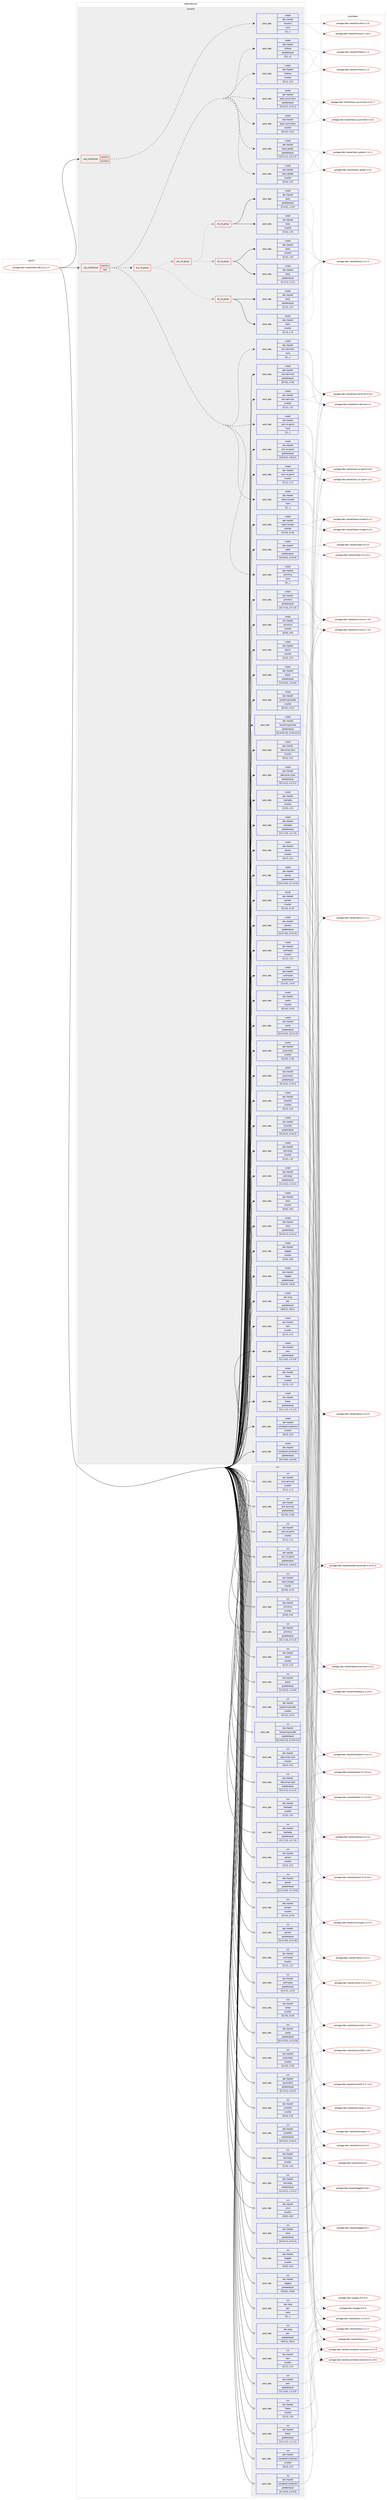 digraph prolog {

# *************
# Graph options
# *************

newrank=true;
concentrate=true;
compound=true;
graph [rankdir=LR,fontname=Helvetica,fontsize=10,ranksep=1.5];#, ranksep=2.5, nodesep=0.2];
edge  [arrowhead=vee];
node  [fontname=Helvetica,fontsize=10];

# **********
# The ebuild
# **********

subgraph cluster_leftcol {
color=gray;
label=<<i>ebuild</i>>;
id [label="portage://dev-haskell/tree-diff-0.3.0.1-r1", color=red, width=4, href="../dev-haskell/tree-diff-0.3.0.1-r1.svg"];
}

# ****************
# The dependencies
# ****************

subgraph cluster_midcol {
color=gray;
label=<<i>dependencies</i>>;
subgraph cluster_compile {
fillcolor="#eeeeee";
style=filled;
label=<<i>compile</i>>;
subgraph cond21635 {
dependency90240 [label=<<TABLE BORDER="0" CELLBORDER="1" CELLSPACING="0" CELLPADDING="4"><TR><TD ROWSPAN="3" CELLPADDING="10">use_conditional</TD></TR><TR><TD>positive</TD></TR><TR><TD>hscolour</TD></TR></TABLE>>, shape=none, color=red];
subgraph pack67578 {
dependency90241 [label=<<TABLE BORDER="0" CELLBORDER="1" CELLSPACING="0" CELLPADDING="4" WIDTH="220"><TR><TD ROWSPAN="6" CELLPADDING="30">pack_dep</TD></TR><TR><TD WIDTH="110">install</TD></TR><TR><TD>dev-haskell</TD></TR><TR><TD>hscolour</TD></TR><TR><TD>none</TD></TR><TR><TD>[[],,,,]</TD></TR></TABLE>>, shape=none, color=blue];
}
dependency90240:e -> dependency90241:w [weight=20,style="dashed",arrowhead="vee"];
}
id:e -> dependency90240:w [weight=20,style="solid",arrowhead="vee"];
subgraph cond21636 {
dependency90242 [label=<<TABLE BORDER="0" CELLBORDER="1" CELLSPACING="0" CELLPADDING="4"><TR><TD ROWSPAN="3" CELLPADDING="10">use_conditional</TD></TR><TR><TD>positive</TD></TR><TR><TD>test</TD></TR></TABLE>>, shape=none, color=red];
subgraph pack67579 {
dependency90243 [label=<<TABLE BORDER="0" CELLBORDER="1" CELLSPACING="0" CELLPADDING="4" WIDTH="220"><TR><TD ROWSPAN="6" CELLPADDING="30">pack_dep</TD></TR><TR><TD WIDTH="110">install</TD></TR><TR><TD>dev-haskell</TD></TR><TR><TD>ansi-terminal</TD></TR><TR><TD>none</TD></TR><TR><TD>[[],,,,]</TD></TR></TABLE>>, shape=none, color=blue];
}
dependency90242:e -> dependency90243:w [weight=20,style="dashed",arrowhead="vee"];
subgraph pack67580 {
dependency90244 [label=<<TABLE BORDER="0" CELLBORDER="1" CELLSPACING="0" CELLPADDING="4" WIDTH="220"><TR><TD ROWSPAN="6" CELLPADDING="30">pack_dep</TD></TR><TR><TD WIDTH="110">install</TD></TR><TR><TD>dev-haskell</TD></TR><TR><TD>ansi-wl-pprint</TD></TR><TR><TD>none</TD></TR><TR><TD>[[],,,,]</TD></TR></TABLE>>, shape=none, color=blue];
}
dependency90242:e -> dependency90244:w [weight=20,style="dashed",arrowhead="vee"];
subgraph pack67581 {
dependency90245 [label=<<TABLE BORDER="0" CELLBORDER="1" CELLSPACING="0" CELLPADDING="4" WIDTH="220"><TR><TD ROWSPAN="6" CELLPADDING="30">pack_dep</TD></TR><TR><TD WIDTH="110">install</TD></TR><TR><TD>dev-haskell</TD></TR><TR><TD>base-compat</TD></TR><TR><TD>none</TD></TR><TR><TD>[[],,,,]</TD></TR></TABLE>>, shape=none, color=blue];
}
dependency90242:e -> dependency90245:w [weight=20,style="dashed",arrowhead="vee"];
subgraph pack67582 {
dependency90246 [label=<<TABLE BORDER="0" CELLBORDER="1" CELLSPACING="0" CELLPADDING="4" WIDTH="220"><TR><TD ROWSPAN="6" CELLPADDING="30">pack_dep</TD></TR><TR><TD WIDTH="110">install</TD></TR><TR><TD>dev-haskell</TD></TR><TR><TD>primitive</TD></TR><TR><TD>none</TD></TR><TR><TD>[[],,,,]</TD></TR></TABLE>>, shape=none, color=blue];
}
dependency90242:e -> dependency90246:w [weight=20,style="dashed",arrowhead="vee"];
subgraph pack67583 {
dependency90247 [label=<<TABLE BORDER="0" CELLBORDER="1" CELLSPACING="0" CELLPADDING="4" WIDTH="220"><TR><TD ROWSPAN="6" CELLPADDING="30">pack_dep</TD></TR><TR><TD WIDTH="110">install</TD></TR><TR><TD>dev-haskell</TD></TR><TR><TD>tasty-golden</TD></TR><TR><TD>greaterequal</TD></TR><TR><TD>[[2,3,1,1],,,2.3.1.1]</TD></TR></TABLE>>, shape=none, color=blue];
}
dependency90242:e -> dependency90247:w [weight=20,style="dashed",arrowhead="vee"];
subgraph pack67584 {
dependency90248 [label=<<TABLE BORDER="0" CELLBORDER="1" CELLSPACING="0" CELLPADDING="4" WIDTH="220"><TR><TD ROWSPAN="6" CELLPADDING="30">pack_dep</TD></TR><TR><TD WIDTH="110">install</TD></TR><TR><TD>dev-haskell</TD></TR><TR><TD>tasty-golden</TD></TR><TR><TD>smaller</TD></TR><TR><TD>[[2,4],,,2.4]</TD></TR></TABLE>>, shape=none, color=blue];
}
dependency90242:e -> dependency90248:w [weight=20,style="dashed",arrowhead="vee"];
subgraph pack67585 {
dependency90249 [label=<<TABLE BORDER="0" CELLBORDER="1" CELLSPACING="0" CELLPADDING="4" WIDTH="220"><TR><TD ROWSPAN="6" CELLPADDING="30">pack_dep</TD></TR><TR><TD WIDTH="110">install</TD></TR><TR><TD>dev-haskell</TD></TR><TR><TD>tasty-quickcheck</TD></TR><TR><TD>greaterequal</TD></TR><TR><TD>[[0,10,1],,,0.10.1]</TD></TR></TABLE>>, shape=none, color=blue];
}
dependency90242:e -> dependency90249:w [weight=20,style="dashed",arrowhead="vee"];
subgraph pack67586 {
dependency90250 [label=<<TABLE BORDER="0" CELLBORDER="1" CELLSPACING="0" CELLPADDING="4" WIDTH="220"><TR><TD ROWSPAN="6" CELLPADDING="30">pack_dep</TD></TR><TR><TD WIDTH="110">install</TD></TR><TR><TD>dev-haskell</TD></TR><TR><TD>tasty-quickcheck</TD></TR><TR><TD>smaller</TD></TR><TR><TD>[[0,11],,,0.11]</TD></TR></TABLE>>, shape=none, color=blue];
}
dependency90242:e -> dependency90250:w [weight=20,style="dashed",arrowhead="vee"];
subgraph pack67587 {
dependency90251 [label=<<TABLE BORDER="0" CELLBORDER="1" CELLSPACING="0" CELLPADDING="4" WIDTH="220"><TR><TD ROWSPAN="6" CELLPADDING="30">pack_dep</TD></TR><TR><TD WIDTH="110">install</TD></TR><TR><TD>dev-haskell</TD></TR><TR><TD>trifecta</TD></TR><TR><TD>greaterequal</TD></TR><TR><TD>[[2],,,2]</TD></TR></TABLE>>, shape=none, color=blue];
}
dependency90242:e -> dependency90251:w [weight=20,style="dashed",arrowhead="vee"];
subgraph pack67588 {
dependency90252 [label=<<TABLE BORDER="0" CELLBORDER="1" CELLSPACING="0" CELLPADDING="4" WIDTH="220"><TR><TD ROWSPAN="6" CELLPADDING="30">pack_dep</TD></TR><TR><TD WIDTH="110">install</TD></TR><TR><TD>dev-haskell</TD></TR><TR><TD>trifecta</TD></TR><TR><TD>smaller</TD></TR><TR><TD>[[2,2],,,2.2]</TD></TR></TABLE>>, shape=none, color=blue];
}
dependency90242:e -> dependency90252:w [weight=20,style="dashed",arrowhead="vee"];
subgraph any913 {
dependency90253 [label=<<TABLE BORDER="0" CELLBORDER="1" CELLSPACING="0" CELLPADDING="4"><TR><TD CELLPADDING="10">any_of_group</TD></TR></TABLE>>, shape=none, color=red];subgraph all117 {
dependency90254 [label=<<TABLE BORDER="0" CELLBORDER="1" CELLSPACING="0" CELLPADDING="4"><TR><TD CELLPADDING="10">all_of_group</TD></TR></TABLE>>, shape=none, color=red];subgraph pack67589 {
dependency90255 [label=<<TABLE BORDER="0" CELLBORDER="1" CELLSPACING="0" CELLPADDING="4" WIDTH="220"><TR><TD ROWSPAN="6" CELLPADDING="30">pack_dep</TD></TR><TR><TD WIDTH="110">install</TD></TR><TR><TD>dev-haskell</TD></TR><TR><TD>tasty</TD></TR><TR><TD>greaterequal</TD></TR><TR><TD>[[1,2],,,1.2]</TD></TR></TABLE>>, shape=none, color=blue];
}
dependency90254:e -> dependency90255:w [weight=20,style="solid",arrowhead="inv"];
subgraph pack67590 {
dependency90256 [label=<<TABLE BORDER="0" CELLBORDER="1" CELLSPACING="0" CELLPADDING="4" WIDTH="220"><TR><TD ROWSPAN="6" CELLPADDING="30">pack_dep</TD></TR><TR><TD WIDTH="110">install</TD></TR><TR><TD>dev-haskell</TD></TR><TR><TD>tasty</TD></TR><TR><TD>smaller</TD></TR><TR><TD>[[1,3],,,1.3]</TD></TR></TABLE>>, shape=none, color=blue];
}
dependency90254:e -> dependency90256:w [weight=20,style="solid",arrowhead="inv"];
}
dependency90253:e -> dependency90254:w [weight=20,style="dotted",arrowhead="oinv"];
subgraph any914 {
dependency90257 [label=<<TABLE BORDER="0" CELLBORDER="1" CELLSPACING="0" CELLPADDING="4"><TR><TD CELLPADDING="10">any_of_group</TD></TR></TABLE>>, shape=none, color=red];subgraph all118 {
dependency90258 [label=<<TABLE BORDER="0" CELLBORDER="1" CELLSPACING="0" CELLPADDING="4"><TR><TD CELLPADDING="10">all_of_group</TD></TR></TABLE>>, shape=none, color=red];subgraph pack67591 {
dependency90259 [label=<<TABLE BORDER="0" CELLBORDER="1" CELLSPACING="0" CELLPADDING="4" WIDTH="220"><TR><TD ROWSPAN="6" CELLPADDING="30">pack_dep</TD></TR><TR><TD WIDTH="110">install</TD></TR><TR><TD>dev-haskell</TD></TR><TR><TD>tasty</TD></TR><TR><TD>greaterequal</TD></TR><TR><TD>[[1,3,1],,,1.3.1]</TD></TR></TABLE>>, shape=none, color=blue];
}
dependency90258:e -> dependency90259:w [weight=20,style="solid",arrowhead="inv"];
subgraph pack67592 {
dependency90260 [label=<<TABLE BORDER="0" CELLBORDER="1" CELLSPACING="0" CELLPADDING="4" WIDTH="220"><TR><TD ROWSPAN="6" CELLPADDING="30">pack_dep</TD></TR><TR><TD WIDTH="110">install</TD></TR><TR><TD>dev-haskell</TD></TR><TR><TD>tasty</TD></TR><TR><TD>smaller</TD></TR><TR><TD>[[1,4],,,1.4]</TD></TR></TABLE>>, shape=none, color=blue];
}
dependency90258:e -> dependency90260:w [weight=20,style="solid",arrowhead="inv"];
}
dependency90257:e -> dependency90258:w [weight=20,style="dotted",arrowhead="oinv"];
subgraph all119 {
dependency90261 [label=<<TABLE BORDER="0" CELLBORDER="1" CELLSPACING="0" CELLPADDING="4"><TR><TD CELLPADDING="10">all_of_group</TD></TR></TABLE>>, shape=none, color=red];subgraph pack67593 {
dependency90262 [label=<<TABLE BORDER="0" CELLBORDER="1" CELLSPACING="0" CELLPADDING="4" WIDTH="220"><TR><TD ROWSPAN="6" CELLPADDING="30">pack_dep</TD></TR><TR><TD WIDTH="110">install</TD></TR><TR><TD>dev-haskell</TD></TR><TR><TD>tasty</TD></TR><TR><TD>greaterequal</TD></TR><TR><TD>[[1,4,2],,,1.4.2]</TD></TR></TABLE>>, shape=none, color=blue];
}
dependency90261:e -> dependency90262:w [weight=20,style="solid",arrowhead="inv"];
subgraph pack67594 {
dependency90263 [label=<<TABLE BORDER="0" CELLBORDER="1" CELLSPACING="0" CELLPADDING="4" WIDTH="220"><TR><TD ROWSPAN="6" CELLPADDING="30">pack_dep</TD></TR><TR><TD WIDTH="110">install</TD></TR><TR><TD>dev-haskell</TD></TR><TR><TD>tasty</TD></TR><TR><TD>smaller</TD></TR><TR><TD>[[1,5],,,1.5]</TD></TR></TABLE>>, shape=none, color=blue];
}
dependency90261:e -> dependency90263:w [weight=20,style="solid",arrowhead="inv"];
}
dependency90257:e -> dependency90261:w [weight=20,style="dotted",arrowhead="oinv"];
}
dependency90253:e -> dependency90257:w [weight=20,style="dotted",arrowhead="oinv"];
}
dependency90242:e -> dependency90253:w [weight=20,style="dashed",arrowhead="vee"];
}
id:e -> dependency90242:w [weight=20,style="solid",arrowhead="vee"];
subgraph pack67595 {
dependency90264 [label=<<TABLE BORDER="0" CELLBORDER="1" CELLSPACING="0" CELLPADDING="4" WIDTH="220"><TR><TD ROWSPAN="6" CELLPADDING="30">pack_dep</TD></TR><TR><TD WIDTH="110">install</TD></TR><TR><TD>dev-haskell</TD></TR><TR><TD>aeson</TD></TR><TR><TD>greaterequal</TD></TR><TR><TD>[[1,4,6,0],,,1.4.6.0]</TD></TR></TABLE>>, shape=none, color=blue];
}
id:e -> dependency90264:w [weight=20,style="solid",arrowhead="vee"];
subgraph pack67596 {
dependency90265 [label=<<TABLE BORDER="0" CELLBORDER="1" CELLSPACING="0" CELLPADDING="4" WIDTH="220"><TR><TD ROWSPAN="6" CELLPADDING="30">pack_dep</TD></TR><TR><TD WIDTH="110">install</TD></TR><TR><TD>dev-haskell</TD></TR><TR><TD>aeson</TD></TR><TR><TD>smaller</TD></TR><TR><TD>[[2,3],,,2.3]</TD></TR></TABLE>>, shape=none, color=blue];
}
id:e -> dependency90265:w [weight=20,style="solid",arrowhead="vee"];
subgraph pack67597 {
dependency90266 [label=<<TABLE BORDER="0" CELLBORDER="1" CELLSPACING="0" CELLPADDING="4" WIDTH="220"><TR><TD ROWSPAN="6" CELLPADDING="30">pack_dep</TD></TR><TR><TD WIDTH="110">install</TD></TR><TR><TD>dev-haskell</TD></TR><TR><TD>ansi-terminal</TD></TR><TR><TD>greaterequal</TD></TR><TR><TD>[[0,10],,,0.10]</TD></TR></TABLE>>, shape=none, color=blue];
}
id:e -> dependency90266:w [weight=20,style="solid",arrowhead="vee"];
subgraph pack67598 {
dependency90267 [label=<<TABLE BORDER="0" CELLBORDER="1" CELLSPACING="0" CELLPADDING="4" WIDTH="220"><TR><TD ROWSPAN="6" CELLPADDING="30">pack_dep</TD></TR><TR><TD WIDTH="110">install</TD></TR><TR><TD>dev-haskell</TD></TR><TR><TD>ansi-terminal</TD></TR><TR><TD>smaller</TD></TR><TR><TD>[[1,1],,,1.1]</TD></TR></TABLE>>, shape=none, color=blue];
}
id:e -> dependency90267:w [weight=20,style="solid",arrowhead="vee"];
subgraph pack67599 {
dependency90268 [label=<<TABLE BORDER="0" CELLBORDER="1" CELLSPACING="0" CELLPADDING="4" WIDTH="220"><TR><TD ROWSPAN="6" CELLPADDING="30">pack_dep</TD></TR><TR><TD WIDTH="110">install</TD></TR><TR><TD>dev-haskell</TD></TR><TR><TD>ansi-wl-pprint</TD></TR><TR><TD>greaterequal</TD></TR><TR><TD>[[0,6,8,2],,,0.6.8.2]</TD></TR></TABLE>>, shape=none, color=blue];
}
id:e -> dependency90268:w [weight=20,style="solid",arrowhead="vee"];
subgraph pack67600 {
dependency90269 [label=<<TABLE BORDER="0" CELLBORDER="1" CELLSPACING="0" CELLPADDING="4" WIDTH="220"><TR><TD ROWSPAN="6" CELLPADDING="30">pack_dep</TD></TR><TR><TD WIDTH="110">install</TD></TR><TR><TD>dev-haskell</TD></TR><TR><TD>ansi-wl-pprint</TD></TR><TR><TD>smaller</TD></TR><TR><TD>[[1,1],,,1.1]</TD></TR></TABLE>>, shape=none, color=blue];
}
id:e -> dependency90269:w [weight=20,style="solid",arrowhead="vee"];
subgraph pack67601 {
dependency90270 [label=<<TABLE BORDER="0" CELLBORDER="1" CELLSPACING="0" CELLPADDING="4" WIDTH="220"><TR><TD ROWSPAN="6" CELLPADDING="30">pack_dep</TD></TR><TR><TD WIDTH="110">install</TD></TR><TR><TD>dev-haskell</TD></TR><TR><TD>base-compat</TD></TR><TR><TD>smaller</TD></TR><TR><TD>[[0,14],,,0.14]</TD></TR></TABLE>>, shape=none, color=blue];
}
id:e -> dependency90270:w [weight=20,style="solid",arrowhead="vee"];
subgraph pack67602 {
dependency90271 [label=<<TABLE BORDER="0" CELLBORDER="1" CELLSPACING="0" CELLPADDING="4" WIDTH="220"><TR><TD ROWSPAN="6" CELLPADDING="30">pack_dep</TD></TR><TR><TD WIDTH="110">install</TD></TR><TR><TD>dev-haskell</TD></TR><TR><TD>bytestring-builder</TD></TR><TR><TD>greaterequal</TD></TR><TR><TD>[[0,10,8,2,0],,,0.10.8.2.0]</TD></TR></TABLE>>, shape=none, color=blue];
}
id:e -> dependency90271:w [weight=20,style="solid",arrowhead="vee"];
subgraph pack67603 {
dependency90272 [label=<<TABLE BORDER="0" CELLBORDER="1" CELLSPACING="0" CELLPADDING="4" WIDTH="220"><TR><TD ROWSPAN="6" CELLPADDING="30">pack_dep</TD></TR><TR><TD WIDTH="110">install</TD></TR><TR><TD>dev-haskell</TD></TR><TR><TD>bytestring-builder</TD></TR><TR><TD>smaller</TD></TR><TR><TD>[[0,11],,,0.11]</TD></TR></TABLE>>, shape=none, color=blue];
}
id:e -> dependency90272:w [weight=20,style="solid",arrowhead="vee"];
subgraph pack67604 {
dependency90273 [label=<<TABLE BORDER="0" CELLBORDER="1" CELLSPACING="0" CELLPADDING="4" WIDTH="220"><TR><TD ROWSPAN="6" CELLPADDING="30">pack_dep</TD></TR><TR><TD WIDTH="110">install</TD></TR><TR><TD>dev-haskell</TD></TR><TR><TD>cabal</TD></TR><TR><TD>greaterequal</TD></TR><TR><TD>[[3,0,0,0],,,3.0.0.0]</TD></TR></TABLE>>, shape=none, color=blue];
}
id:e -> dependency90273:w [weight=20,style="solid",arrowhead="vee"];
subgraph pack67605 {
dependency90274 [label=<<TABLE BORDER="0" CELLBORDER="1" CELLSPACING="0" CELLPADDING="4" WIDTH="220"><TR><TD ROWSPAN="6" CELLPADDING="30">pack_dep</TD></TR><TR><TD WIDTH="110">install</TD></TR><TR><TD>dev-haskell</TD></TR><TR><TD>data-array-byte</TD></TR><TR><TD>greaterequal</TD></TR><TR><TD>[[0,1,0,1],,,0.1.0.1]</TD></TR></TABLE>>, shape=none, color=blue];
}
id:e -> dependency90274:w [weight=20,style="solid",arrowhead="vee"];
subgraph pack67606 {
dependency90275 [label=<<TABLE BORDER="0" CELLBORDER="1" CELLSPACING="0" CELLPADDING="4" WIDTH="220"><TR><TD ROWSPAN="6" CELLPADDING="30">pack_dep</TD></TR><TR><TD WIDTH="110">install</TD></TR><TR><TD>dev-haskell</TD></TR><TR><TD>data-array-byte</TD></TR><TR><TD>smaller</TD></TR><TR><TD>[[0,2],,,0.2]</TD></TR></TABLE>>, shape=none, color=blue];
}
id:e -> dependency90275:w [weight=20,style="solid",arrowhead="vee"];
subgraph pack67607 {
dependency90276 [label=<<TABLE BORDER="0" CELLBORDER="1" CELLSPACING="0" CELLPADDING="4" WIDTH="220"><TR><TD ROWSPAN="6" CELLPADDING="30">pack_dep</TD></TR><TR><TD WIDTH="110">install</TD></TR><TR><TD>dev-haskell</TD></TR><TR><TD>hashable</TD></TR><TR><TD>greaterequal</TD></TR><TR><TD>[[1,2,7,0],,,1.2.7.0]</TD></TR></TABLE>>, shape=none, color=blue];
}
id:e -> dependency90276:w [weight=20,style="solid",arrowhead="vee"];
subgraph pack67608 {
dependency90277 [label=<<TABLE BORDER="0" CELLBORDER="1" CELLSPACING="0" CELLPADDING="4" WIDTH="220"><TR><TD ROWSPAN="6" CELLPADDING="30">pack_dep</TD></TR><TR><TD WIDTH="110">install</TD></TR><TR><TD>dev-haskell</TD></TR><TR><TD>hashable</TD></TR><TR><TD>smaller</TD></TR><TR><TD>[[1,5],,,1.5]</TD></TR></TABLE>>, shape=none, color=blue];
}
id:e -> dependency90277:w [weight=20,style="solid",arrowhead="vee"];
subgraph pack67609 {
dependency90278 [label=<<TABLE BORDER="0" CELLBORDER="1" CELLSPACING="0" CELLPADDING="4" WIDTH="220"><TR><TD ROWSPAN="6" CELLPADDING="30">pack_dep</TD></TR><TR><TD WIDTH="110">install</TD></TR><TR><TD>dev-haskell</TD></TR><TR><TD>parsec</TD></TR><TR><TD>greaterequal</TD></TR><TR><TD>[[3,1,13,0],,,3.1.13.0]</TD></TR></TABLE>>, shape=none, color=blue];
}
id:e -> dependency90278:w [weight=20,style="solid",arrowhead="vee"];
subgraph pack67610 {
dependency90279 [label=<<TABLE BORDER="0" CELLBORDER="1" CELLSPACING="0" CELLPADDING="4" WIDTH="220"><TR><TD ROWSPAN="6" CELLPADDING="30">pack_dep</TD></TR><TR><TD WIDTH="110">install</TD></TR><TR><TD>dev-haskell</TD></TR><TR><TD>parsec</TD></TR><TR><TD>smaller</TD></TR><TR><TD>[[3,2],,,3.2]</TD></TR></TABLE>>, shape=none, color=blue];
}
id:e -> dependency90279:w [weight=20,style="solid",arrowhead="vee"];
subgraph pack67611 {
dependency90280 [label=<<TABLE BORDER="0" CELLBORDER="1" CELLSPACING="0" CELLPADDING="4" WIDTH="220"><TR><TD ROWSPAN="6" CELLPADDING="30">pack_dep</TD></TR><TR><TD WIDTH="110">install</TD></TR><TR><TD>dev-haskell</TD></TR><TR><TD>parsers</TD></TR><TR><TD>greaterequal</TD></TR><TR><TD>[[0,12,10],,,0.12.10]</TD></TR></TABLE>>, shape=none, color=blue];
}
id:e -> dependency90280:w [weight=20,style="solid",arrowhead="vee"];
subgraph pack67612 {
dependency90281 [label=<<TABLE BORDER="0" CELLBORDER="1" CELLSPACING="0" CELLPADDING="4" WIDTH="220"><TR><TD ROWSPAN="6" CELLPADDING="30">pack_dep</TD></TR><TR><TD WIDTH="110">install</TD></TR><TR><TD>dev-haskell</TD></TR><TR><TD>parsers</TD></TR><TR><TD>smaller</TD></TR><TR><TD>[[0,13],,,0.13]</TD></TR></TABLE>>, shape=none, color=blue];
}
id:e -> dependency90281:w [weight=20,style="solid",arrowhead="vee"];
subgraph pack67613 {
dependency90282 [label=<<TABLE BORDER="0" CELLBORDER="1" CELLSPACING="0" CELLPADDING="4" WIDTH="220"><TR><TD ROWSPAN="6" CELLPADDING="30">pack_dep</TD></TR><TR><TD WIDTH="110">install</TD></TR><TR><TD>dev-haskell</TD></TR><TR><TD>primitive</TD></TR><TR><TD>greaterequal</TD></TR><TR><TD>[[0,7,1,0],,,0.7.1.0]</TD></TR></TABLE>>, shape=none, color=blue];
}
id:e -> dependency90282:w [weight=20,style="solid",arrowhead="vee"];
subgraph pack67614 {
dependency90283 [label=<<TABLE BORDER="0" CELLBORDER="1" CELLSPACING="0" CELLPADDING="4" WIDTH="220"><TR><TD ROWSPAN="6" CELLPADDING="30">pack_dep</TD></TR><TR><TD WIDTH="110">install</TD></TR><TR><TD>dev-haskell</TD></TR><TR><TD>primitive</TD></TR><TR><TD>smaller</TD></TR><TR><TD>[[0,9],,,0.9]</TD></TR></TABLE>>, shape=none, color=blue];
}
id:e -> dependency90283:w [weight=20,style="solid",arrowhead="vee"];
subgraph pack67615 {
dependency90284 [label=<<TABLE BORDER="0" CELLBORDER="1" CELLSPACING="0" CELLPADDING="4" WIDTH="220"><TR><TD ROWSPAN="6" CELLPADDING="30">pack_dep</TD></TR><TR><TD WIDTH="110">install</TD></TR><TR><TD>dev-haskell</TD></TR><TR><TD>quickcheck</TD></TR><TR><TD>greaterequal</TD></TR><TR><TD>[[2,14,2],,,2.14.2]</TD></TR></TABLE>>, shape=none, color=blue];
}
id:e -> dependency90284:w [weight=20,style="solid",arrowhead="vee"];
subgraph pack67616 {
dependency90285 [label=<<TABLE BORDER="0" CELLBORDER="1" CELLSPACING="0" CELLPADDING="4" WIDTH="220"><TR><TD ROWSPAN="6" CELLPADDING="30">pack_dep</TD></TR><TR><TD WIDTH="110">install</TD></TR><TR><TD>dev-haskell</TD></TR><TR><TD>quickcheck</TD></TR><TR><TD>smaller</TD></TR><TR><TD>[[2,15],,,2.15]</TD></TR></TABLE>>, shape=none, color=blue];
}
id:e -> dependency90285:w [weight=20,style="solid",arrowhead="vee"];
subgraph pack67617 {
dependency90286 [label=<<TABLE BORDER="0" CELLBORDER="1" CELLSPACING="0" CELLPADDING="4" WIDTH="220"><TR><TD ROWSPAN="6" CELLPADDING="30">pack_dep</TD></TR><TR><TD WIDTH="110">install</TD></TR><TR><TD>dev-haskell</TD></TR><TR><TD>scientific</TD></TR><TR><TD>greaterequal</TD></TR><TR><TD>[[0,3,6,2],,,0.3.6.2]</TD></TR></TABLE>>, shape=none, color=blue];
}
id:e -> dependency90286:w [weight=20,style="solid",arrowhead="vee"];
subgraph pack67618 {
dependency90287 [label=<<TABLE BORDER="0" CELLBORDER="1" CELLSPACING="0" CELLPADDING="4" WIDTH="220"><TR><TD ROWSPAN="6" CELLPADDING="30">pack_dep</TD></TR><TR><TD WIDTH="110">install</TD></TR><TR><TD>dev-haskell</TD></TR><TR><TD>scientific</TD></TR><TR><TD>smaller</TD></TR><TR><TD>[[0,4],,,0.4]</TD></TR></TABLE>>, shape=none, color=blue];
}
id:e -> dependency90287:w [weight=20,style="solid",arrowhead="vee"];
subgraph pack67619 {
dependency90288 [label=<<TABLE BORDER="0" CELLBORDER="1" CELLSPACING="0" CELLPADDING="4" WIDTH="220"><TR><TD ROWSPAN="6" CELLPADDING="30">pack_dep</TD></TR><TR><TD WIDTH="110">install</TD></TR><TR><TD>dev-haskell</TD></TR><TR><TD>semialign</TD></TR><TR><TD>greaterequal</TD></TR><TR><TD>[[1,2,0,1],,,1.2.0.1]</TD></TR></TABLE>>, shape=none, color=blue];
}
id:e -> dependency90288:w [weight=20,style="solid",arrowhead="vee"];
subgraph pack67620 {
dependency90289 [label=<<TABLE BORDER="0" CELLBORDER="1" CELLSPACING="0" CELLPADDING="4" WIDTH="220"><TR><TD ROWSPAN="6" CELLPADDING="30">pack_dep</TD></TR><TR><TD WIDTH="110">install</TD></TR><TR><TD>dev-haskell</TD></TR><TR><TD>semialign</TD></TR><TR><TD>smaller</TD></TR><TR><TD>[[1,4],,,1.4]</TD></TR></TABLE>>, shape=none, color=blue];
}
id:e -> dependency90289:w [weight=20,style="solid",arrowhead="vee"];
subgraph pack67621 {
dependency90290 [label=<<TABLE BORDER="0" CELLBORDER="1" CELLSPACING="0" CELLPADDING="4" WIDTH="220"><TR><TD ROWSPAN="6" CELLPADDING="30">pack_dep</TD></TR><TR><TD WIDTH="110">install</TD></TR><TR><TD>dev-haskell</TD></TR><TR><TD>strict</TD></TR><TR><TD>greaterequal</TD></TR><TR><TD>[[0,4,0,1],,,0.4.0.1]</TD></TR></TABLE>>, shape=none, color=blue];
}
id:e -> dependency90290:w [weight=20,style="solid",arrowhead="vee"];
subgraph pack67622 {
dependency90291 [label=<<TABLE BORDER="0" CELLBORDER="1" CELLSPACING="0" CELLPADDING="4" WIDTH="220"><TR><TD ROWSPAN="6" CELLPADDING="30">pack_dep</TD></TR><TR><TD WIDTH="110">install</TD></TR><TR><TD>dev-haskell</TD></TR><TR><TD>strict</TD></TR><TR><TD>smaller</TD></TR><TR><TD>[[0,6],,,0.6]</TD></TR></TABLE>>, shape=none, color=blue];
}
id:e -> dependency90291:w [weight=20,style="solid",arrowhead="vee"];
subgraph pack67623 {
dependency90292 [label=<<TABLE BORDER="0" CELLBORDER="1" CELLSPACING="0" CELLPADDING="4" WIDTH="220"><TR><TD ROWSPAN="6" CELLPADDING="30">pack_dep</TD></TR><TR><TD WIDTH="110">install</TD></TR><TR><TD>dev-haskell</TD></TR><TR><TD>tagged</TD></TR><TR><TD>greaterequal</TD></TR><TR><TD>[[0,8,6],,,0.8.6]</TD></TR></TABLE>>, shape=none, color=blue];
}
id:e -> dependency90292:w [weight=20,style="solid",arrowhead="vee"];
subgraph pack67624 {
dependency90293 [label=<<TABLE BORDER="0" CELLBORDER="1" CELLSPACING="0" CELLPADDING="4" WIDTH="220"><TR><TD ROWSPAN="6" CELLPADDING="30">pack_dep</TD></TR><TR><TD WIDTH="110">install</TD></TR><TR><TD>dev-haskell</TD></TR><TR><TD>tagged</TD></TR><TR><TD>smaller</TD></TR><TR><TD>[[0,9],,,0.9]</TD></TR></TABLE>>, shape=none, color=blue];
}
id:e -> dependency90293:w [weight=20,style="solid",arrowhead="vee"];
subgraph pack67625 {
dependency90294 [label=<<TABLE BORDER="0" CELLBORDER="1" CELLSPACING="0" CELLPADDING="4" WIDTH="220"><TR><TD ROWSPAN="6" CELLPADDING="30">pack_dep</TD></TR><TR><TD WIDTH="110">install</TD></TR><TR><TD>dev-haskell</TD></TR><TR><TD>text</TD></TR><TR><TD>greaterequal</TD></TR><TR><TD>[[1,2,3,0],,,1.2.3.0]</TD></TR></TABLE>>, shape=none, color=blue];
}
id:e -> dependency90294:w [weight=20,style="solid",arrowhead="vee"];
subgraph pack67626 {
dependency90295 [label=<<TABLE BORDER="0" CELLBORDER="1" CELLSPACING="0" CELLPADDING="4" WIDTH="220"><TR><TD ROWSPAN="6" CELLPADDING="30">pack_dep</TD></TR><TR><TD WIDTH="110">install</TD></TR><TR><TD>dev-haskell</TD></TR><TR><TD>text</TD></TR><TR><TD>smaller</TD></TR><TR><TD>[[2,1],,,2.1]</TD></TR></TABLE>>, shape=none, color=blue];
}
id:e -> dependency90295:w [weight=20,style="solid",arrowhead="vee"];
subgraph pack67627 {
dependency90296 [label=<<TABLE BORDER="0" CELLBORDER="1" CELLSPACING="0" CELLPADDING="4" WIDTH="220"><TR><TD ROWSPAN="6" CELLPADDING="30">pack_dep</TD></TR><TR><TD WIDTH="110">install</TD></TR><TR><TD>dev-haskell</TD></TR><TR><TD>these</TD></TR><TR><TD>greaterequal</TD></TR><TR><TD>[[1,1,1,1],,,1.1.1.1]</TD></TR></TABLE>>, shape=none, color=blue];
}
id:e -> dependency90296:w [weight=20,style="solid",arrowhead="vee"];
subgraph pack67628 {
dependency90297 [label=<<TABLE BORDER="0" CELLBORDER="1" CELLSPACING="0" CELLPADDING="4" WIDTH="220"><TR><TD ROWSPAN="6" CELLPADDING="30">pack_dep</TD></TR><TR><TD WIDTH="110">install</TD></TR><TR><TD>dev-haskell</TD></TR><TR><TD>these</TD></TR><TR><TD>smaller</TD></TR><TR><TD>[[1,3],,,1.3]</TD></TR></TABLE>>, shape=none, color=blue];
}
id:e -> dependency90297:w [weight=20,style="solid",arrowhead="vee"];
subgraph pack67629 {
dependency90298 [label=<<TABLE BORDER="0" CELLBORDER="1" CELLSPACING="0" CELLPADDING="4" WIDTH="220"><TR><TD ROWSPAN="6" CELLPADDING="30">pack_dep</TD></TR><TR><TD WIDTH="110">install</TD></TR><TR><TD>dev-haskell</TD></TR><TR><TD>unordered-containers</TD></TR><TR><TD>greaterequal</TD></TR><TR><TD>[[0,2,8,0],,,0.2.8.0]</TD></TR></TABLE>>, shape=none, color=blue];
}
id:e -> dependency90298:w [weight=20,style="solid",arrowhead="vee"];
subgraph pack67630 {
dependency90299 [label=<<TABLE BORDER="0" CELLBORDER="1" CELLSPACING="0" CELLPADDING="4" WIDTH="220"><TR><TD ROWSPAN="6" CELLPADDING="30">pack_dep</TD></TR><TR><TD WIDTH="110">install</TD></TR><TR><TD>dev-haskell</TD></TR><TR><TD>unordered-containers</TD></TR><TR><TD>smaller</TD></TR><TR><TD>[[0,3],,,0.3]</TD></TR></TABLE>>, shape=none, color=blue];
}
id:e -> dependency90299:w [weight=20,style="solid",arrowhead="vee"];
subgraph pack67631 {
dependency90300 [label=<<TABLE BORDER="0" CELLBORDER="1" CELLSPACING="0" CELLPADDING="4" WIDTH="220"><TR><TD ROWSPAN="6" CELLPADDING="30">pack_dep</TD></TR><TR><TD WIDTH="110">install</TD></TR><TR><TD>dev-haskell</TD></TR><TR><TD>uuid-types</TD></TR><TR><TD>greaterequal</TD></TR><TR><TD>[[1,0,3],,,1.0.3]</TD></TR></TABLE>>, shape=none, color=blue];
}
id:e -> dependency90300:w [weight=20,style="solid",arrowhead="vee"];
subgraph pack67632 {
dependency90301 [label=<<TABLE BORDER="0" CELLBORDER="1" CELLSPACING="0" CELLPADDING="4" WIDTH="220"><TR><TD ROWSPAN="6" CELLPADDING="30">pack_dep</TD></TR><TR><TD WIDTH="110">install</TD></TR><TR><TD>dev-haskell</TD></TR><TR><TD>uuid-types</TD></TR><TR><TD>smaller</TD></TR><TR><TD>[[1,1],,,1.1]</TD></TR></TABLE>>, shape=none, color=blue];
}
id:e -> dependency90301:w [weight=20,style="solid",arrowhead="vee"];
subgraph pack67633 {
dependency90302 [label=<<TABLE BORDER="0" CELLBORDER="1" CELLSPACING="0" CELLPADDING="4" WIDTH="220"><TR><TD ROWSPAN="6" CELLPADDING="30">pack_dep</TD></TR><TR><TD WIDTH="110">install</TD></TR><TR><TD>dev-haskell</TD></TR><TR><TD>vector</TD></TR><TR><TD>greaterequal</TD></TR><TR><TD>[[0,12,0,0],,,0.12.0.0]</TD></TR></TABLE>>, shape=none, color=blue];
}
id:e -> dependency90302:w [weight=20,style="solid",arrowhead="vee"];
subgraph pack67634 {
dependency90303 [label=<<TABLE BORDER="0" CELLBORDER="1" CELLSPACING="0" CELLPADDING="4" WIDTH="220"><TR><TD ROWSPAN="6" CELLPADDING="30">pack_dep</TD></TR><TR><TD WIDTH="110">install</TD></TR><TR><TD>dev-haskell</TD></TR><TR><TD>vector</TD></TR><TR><TD>smaller</TD></TR><TR><TD>[[0,14],,,0.14]</TD></TR></TABLE>>, shape=none, color=blue];
}
id:e -> dependency90303:w [weight=20,style="solid",arrowhead="vee"];
subgraph pack67635 {
dependency90304 [label=<<TABLE BORDER="0" CELLBORDER="1" CELLSPACING="0" CELLPADDING="4" WIDTH="220"><TR><TD ROWSPAN="6" CELLPADDING="30">pack_dep</TD></TR><TR><TD WIDTH="110">install</TD></TR><TR><TD>dev-lang</TD></TR><TR><TD>ghc</TD></TR><TR><TD>greaterequal</TD></TR><TR><TD>[[8,8,1],,,8.8.1]</TD></TR></TABLE>>, shape=none, color=blue];
}
id:e -> dependency90304:w [weight=20,style="solid",arrowhead="vee"];
}
subgraph cluster_compileandrun {
fillcolor="#eeeeee";
style=filled;
label=<<i>compile and run</i>>;
}
subgraph cluster_run {
fillcolor="#eeeeee";
style=filled;
label=<<i>run</i>>;
subgraph pack67636 {
dependency90305 [label=<<TABLE BORDER="0" CELLBORDER="1" CELLSPACING="0" CELLPADDING="4" WIDTH="220"><TR><TD ROWSPAN="6" CELLPADDING="30">pack_dep</TD></TR><TR><TD WIDTH="110">run</TD></TR><TR><TD>dev-haskell</TD></TR><TR><TD>aeson</TD></TR><TR><TD>greaterequal</TD></TR><TR><TD>[[1,4,6,0],,,1.4.6.0]</TD></TR></TABLE>>, shape=none, color=blue];
}
id:e -> dependency90305:w [weight=20,style="solid",arrowhead="odot"];
subgraph pack67637 {
dependency90306 [label=<<TABLE BORDER="0" CELLBORDER="1" CELLSPACING="0" CELLPADDING="4" WIDTH="220"><TR><TD ROWSPAN="6" CELLPADDING="30">pack_dep</TD></TR><TR><TD WIDTH="110">run</TD></TR><TR><TD>dev-haskell</TD></TR><TR><TD>aeson</TD></TR><TR><TD>smaller</TD></TR><TR><TD>[[2,3],,,2.3]</TD></TR></TABLE>>, shape=none, color=blue];
}
id:e -> dependency90306:w [weight=20,style="solid",arrowhead="odot"];
subgraph pack67638 {
dependency90307 [label=<<TABLE BORDER="0" CELLBORDER="1" CELLSPACING="0" CELLPADDING="4" WIDTH="220"><TR><TD ROWSPAN="6" CELLPADDING="30">pack_dep</TD></TR><TR><TD WIDTH="110">run</TD></TR><TR><TD>dev-haskell</TD></TR><TR><TD>ansi-terminal</TD></TR><TR><TD>greaterequal</TD></TR><TR><TD>[[0,10],,,0.10]</TD></TR></TABLE>>, shape=none, color=blue];
}
id:e -> dependency90307:w [weight=20,style="solid",arrowhead="odot"];
subgraph pack67639 {
dependency90308 [label=<<TABLE BORDER="0" CELLBORDER="1" CELLSPACING="0" CELLPADDING="4" WIDTH="220"><TR><TD ROWSPAN="6" CELLPADDING="30">pack_dep</TD></TR><TR><TD WIDTH="110">run</TD></TR><TR><TD>dev-haskell</TD></TR><TR><TD>ansi-terminal</TD></TR><TR><TD>smaller</TD></TR><TR><TD>[[1,1],,,1.1]</TD></TR></TABLE>>, shape=none, color=blue];
}
id:e -> dependency90308:w [weight=20,style="solid",arrowhead="odot"];
subgraph pack67640 {
dependency90309 [label=<<TABLE BORDER="0" CELLBORDER="1" CELLSPACING="0" CELLPADDING="4" WIDTH="220"><TR><TD ROWSPAN="6" CELLPADDING="30">pack_dep</TD></TR><TR><TD WIDTH="110">run</TD></TR><TR><TD>dev-haskell</TD></TR><TR><TD>ansi-wl-pprint</TD></TR><TR><TD>greaterequal</TD></TR><TR><TD>[[0,6,8,2],,,0.6.8.2]</TD></TR></TABLE>>, shape=none, color=blue];
}
id:e -> dependency90309:w [weight=20,style="solid",arrowhead="odot"];
subgraph pack67641 {
dependency90310 [label=<<TABLE BORDER="0" CELLBORDER="1" CELLSPACING="0" CELLPADDING="4" WIDTH="220"><TR><TD ROWSPAN="6" CELLPADDING="30">pack_dep</TD></TR><TR><TD WIDTH="110">run</TD></TR><TR><TD>dev-haskell</TD></TR><TR><TD>ansi-wl-pprint</TD></TR><TR><TD>smaller</TD></TR><TR><TD>[[1,1],,,1.1]</TD></TR></TABLE>>, shape=none, color=blue];
}
id:e -> dependency90310:w [weight=20,style="solid",arrowhead="odot"];
subgraph pack67642 {
dependency90311 [label=<<TABLE BORDER="0" CELLBORDER="1" CELLSPACING="0" CELLPADDING="4" WIDTH="220"><TR><TD ROWSPAN="6" CELLPADDING="30">pack_dep</TD></TR><TR><TD WIDTH="110">run</TD></TR><TR><TD>dev-haskell</TD></TR><TR><TD>base-compat</TD></TR><TR><TD>smaller</TD></TR><TR><TD>[[0,14],,,0.14]</TD></TR></TABLE>>, shape=none, color=blue];
}
id:e -> dependency90311:w [weight=20,style="solid",arrowhead="odot"];
subgraph pack67643 {
dependency90312 [label=<<TABLE BORDER="0" CELLBORDER="1" CELLSPACING="0" CELLPADDING="4" WIDTH="220"><TR><TD ROWSPAN="6" CELLPADDING="30">pack_dep</TD></TR><TR><TD WIDTH="110">run</TD></TR><TR><TD>dev-haskell</TD></TR><TR><TD>bytestring-builder</TD></TR><TR><TD>greaterequal</TD></TR><TR><TD>[[0,10,8,2,0],,,0.10.8.2.0]</TD></TR></TABLE>>, shape=none, color=blue];
}
id:e -> dependency90312:w [weight=20,style="solid",arrowhead="odot"];
subgraph pack67644 {
dependency90313 [label=<<TABLE BORDER="0" CELLBORDER="1" CELLSPACING="0" CELLPADDING="4" WIDTH="220"><TR><TD ROWSPAN="6" CELLPADDING="30">pack_dep</TD></TR><TR><TD WIDTH="110">run</TD></TR><TR><TD>dev-haskell</TD></TR><TR><TD>bytestring-builder</TD></TR><TR><TD>smaller</TD></TR><TR><TD>[[0,11],,,0.11]</TD></TR></TABLE>>, shape=none, color=blue];
}
id:e -> dependency90313:w [weight=20,style="solid",arrowhead="odot"];
subgraph pack67645 {
dependency90314 [label=<<TABLE BORDER="0" CELLBORDER="1" CELLSPACING="0" CELLPADDING="4" WIDTH="220"><TR><TD ROWSPAN="6" CELLPADDING="30">pack_dep</TD></TR><TR><TD WIDTH="110">run</TD></TR><TR><TD>dev-haskell</TD></TR><TR><TD>data-array-byte</TD></TR><TR><TD>greaterequal</TD></TR><TR><TD>[[0,1,0,1],,,0.1.0.1]</TD></TR></TABLE>>, shape=none, color=blue];
}
id:e -> dependency90314:w [weight=20,style="solid",arrowhead="odot"];
subgraph pack67646 {
dependency90315 [label=<<TABLE BORDER="0" CELLBORDER="1" CELLSPACING="0" CELLPADDING="4" WIDTH="220"><TR><TD ROWSPAN="6" CELLPADDING="30">pack_dep</TD></TR><TR><TD WIDTH="110">run</TD></TR><TR><TD>dev-haskell</TD></TR><TR><TD>data-array-byte</TD></TR><TR><TD>smaller</TD></TR><TR><TD>[[0,2],,,0.2]</TD></TR></TABLE>>, shape=none, color=blue];
}
id:e -> dependency90315:w [weight=20,style="solid",arrowhead="odot"];
subgraph pack67647 {
dependency90316 [label=<<TABLE BORDER="0" CELLBORDER="1" CELLSPACING="0" CELLPADDING="4" WIDTH="220"><TR><TD ROWSPAN="6" CELLPADDING="30">pack_dep</TD></TR><TR><TD WIDTH="110">run</TD></TR><TR><TD>dev-haskell</TD></TR><TR><TD>hashable</TD></TR><TR><TD>greaterequal</TD></TR><TR><TD>[[1,2,7,0],,,1.2.7.0]</TD></TR></TABLE>>, shape=none, color=blue];
}
id:e -> dependency90316:w [weight=20,style="solid",arrowhead="odot"];
subgraph pack67648 {
dependency90317 [label=<<TABLE BORDER="0" CELLBORDER="1" CELLSPACING="0" CELLPADDING="4" WIDTH="220"><TR><TD ROWSPAN="6" CELLPADDING="30">pack_dep</TD></TR><TR><TD WIDTH="110">run</TD></TR><TR><TD>dev-haskell</TD></TR><TR><TD>hashable</TD></TR><TR><TD>smaller</TD></TR><TR><TD>[[1,5],,,1.5]</TD></TR></TABLE>>, shape=none, color=blue];
}
id:e -> dependency90317:w [weight=20,style="solid",arrowhead="odot"];
subgraph pack67649 {
dependency90318 [label=<<TABLE BORDER="0" CELLBORDER="1" CELLSPACING="0" CELLPADDING="4" WIDTH="220"><TR><TD ROWSPAN="6" CELLPADDING="30">pack_dep</TD></TR><TR><TD WIDTH="110">run</TD></TR><TR><TD>dev-haskell</TD></TR><TR><TD>parsec</TD></TR><TR><TD>greaterequal</TD></TR><TR><TD>[[3,1,13,0],,,3.1.13.0]</TD></TR></TABLE>>, shape=none, color=blue];
}
id:e -> dependency90318:w [weight=20,style="solid",arrowhead="odot"];
subgraph pack67650 {
dependency90319 [label=<<TABLE BORDER="0" CELLBORDER="1" CELLSPACING="0" CELLPADDING="4" WIDTH="220"><TR><TD ROWSPAN="6" CELLPADDING="30">pack_dep</TD></TR><TR><TD WIDTH="110">run</TD></TR><TR><TD>dev-haskell</TD></TR><TR><TD>parsec</TD></TR><TR><TD>smaller</TD></TR><TR><TD>[[3,2],,,3.2]</TD></TR></TABLE>>, shape=none, color=blue];
}
id:e -> dependency90319:w [weight=20,style="solid",arrowhead="odot"];
subgraph pack67651 {
dependency90320 [label=<<TABLE BORDER="0" CELLBORDER="1" CELLSPACING="0" CELLPADDING="4" WIDTH="220"><TR><TD ROWSPAN="6" CELLPADDING="30">pack_dep</TD></TR><TR><TD WIDTH="110">run</TD></TR><TR><TD>dev-haskell</TD></TR><TR><TD>parsers</TD></TR><TR><TD>greaterequal</TD></TR><TR><TD>[[0,12,10],,,0.12.10]</TD></TR></TABLE>>, shape=none, color=blue];
}
id:e -> dependency90320:w [weight=20,style="solid",arrowhead="odot"];
subgraph pack67652 {
dependency90321 [label=<<TABLE BORDER="0" CELLBORDER="1" CELLSPACING="0" CELLPADDING="4" WIDTH="220"><TR><TD ROWSPAN="6" CELLPADDING="30">pack_dep</TD></TR><TR><TD WIDTH="110">run</TD></TR><TR><TD>dev-haskell</TD></TR><TR><TD>parsers</TD></TR><TR><TD>smaller</TD></TR><TR><TD>[[0,13],,,0.13]</TD></TR></TABLE>>, shape=none, color=blue];
}
id:e -> dependency90321:w [weight=20,style="solid",arrowhead="odot"];
subgraph pack67653 {
dependency90322 [label=<<TABLE BORDER="0" CELLBORDER="1" CELLSPACING="0" CELLPADDING="4" WIDTH="220"><TR><TD ROWSPAN="6" CELLPADDING="30">pack_dep</TD></TR><TR><TD WIDTH="110">run</TD></TR><TR><TD>dev-haskell</TD></TR><TR><TD>primitive</TD></TR><TR><TD>greaterequal</TD></TR><TR><TD>[[0,7,1,0],,,0.7.1.0]</TD></TR></TABLE>>, shape=none, color=blue];
}
id:e -> dependency90322:w [weight=20,style="solid",arrowhead="odot"];
subgraph pack67654 {
dependency90323 [label=<<TABLE BORDER="0" CELLBORDER="1" CELLSPACING="0" CELLPADDING="4" WIDTH="220"><TR><TD ROWSPAN="6" CELLPADDING="30">pack_dep</TD></TR><TR><TD WIDTH="110">run</TD></TR><TR><TD>dev-haskell</TD></TR><TR><TD>primitive</TD></TR><TR><TD>smaller</TD></TR><TR><TD>[[0,9],,,0.9]</TD></TR></TABLE>>, shape=none, color=blue];
}
id:e -> dependency90323:w [weight=20,style="solid",arrowhead="odot"];
subgraph pack67655 {
dependency90324 [label=<<TABLE BORDER="0" CELLBORDER="1" CELLSPACING="0" CELLPADDING="4" WIDTH="220"><TR><TD ROWSPAN="6" CELLPADDING="30">pack_dep</TD></TR><TR><TD WIDTH="110">run</TD></TR><TR><TD>dev-haskell</TD></TR><TR><TD>quickcheck</TD></TR><TR><TD>greaterequal</TD></TR><TR><TD>[[2,14,2],,,2.14.2]</TD></TR></TABLE>>, shape=none, color=blue];
}
id:e -> dependency90324:w [weight=20,style="solid",arrowhead="odot"];
subgraph pack67656 {
dependency90325 [label=<<TABLE BORDER="0" CELLBORDER="1" CELLSPACING="0" CELLPADDING="4" WIDTH="220"><TR><TD ROWSPAN="6" CELLPADDING="30">pack_dep</TD></TR><TR><TD WIDTH="110">run</TD></TR><TR><TD>dev-haskell</TD></TR><TR><TD>quickcheck</TD></TR><TR><TD>smaller</TD></TR><TR><TD>[[2,15],,,2.15]</TD></TR></TABLE>>, shape=none, color=blue];
}
id:e -> dependency90325:w [weight=20,style="solid",arrowhead="odot"];
subgraph pack67657 {
dependency90326 [label=<<TABLE BORDER="0" CELLBORDER="1" CELLSPACING="0" CELLPADDING="4" WIDTH="220"><TR><TD ROWSPAN="6" CELLPADDING="30">pack_dep</TD></TR><TR><TD WIDTH="110">run</TD></TR><TR><TD>dev-haskell</TD></TR><TR><TD>scientific</TD></TR><TR><TD>greaterequal</TD></TR><TR><TD>[[0,3,6,2],,,0.3.6.2]</TD></TR></TABLE>>, shape=none, color=blue];
}
id:e -> dependency90326:w [weight=20,style="solid",arrowhead="odot"];
subgraph pack67658 {
dependency90327 [label=<<TABLE BORDER="0" CELLBORDER="1" CELLSPACING="0" CELLPADDING="4" WIDTH="220"><TR><TD ROWSPAN="6" CELLPADDING="30">pack_dep</TD></TR><TR><TD WIDTH="110">run</TD></TR><TR><TD>dev-haskell</TD></TR><TR><TD>scientific</TD></TR><TR><TD>smaller</TD></TR><TR><TD>[[0,4],,,0.4]</TD></TR></TABLE>>, shape=none, color=blue];
}
id:e -> dependency90327:w [weight=20,style="solid",arrowhead="odot"];
subgraph pack67659 {
dependency90328 [label=<<TABLE BORDER="0" CELLBORDER="1" CELLSPACING="0" CELLPADDING="4" WIDTH="220"><TR><TD ROWSPAN="6" CELLPADDING="30">pack_dep</TD></TR><TR><TD WIDTH="110">run</TD></TR><TR><TD>dev-haskell</TD></TR><TR><TD>semialign</TD></TR><TR><TD>greaterequal</TD></TR><TR><TD>[[1,2,0,1],,,1.2.0.1]</TD></TR></TABLE>>, shape=none, color=blue];
}
id:e -> dependency90328:w [weight=20,style="solid",arrowhead="odot"];
subgraph pack67660 {
dependency90329 [label=<<TABLE BORDER="0" CELLBORDER="1" CELLSPACING="0" CELLPADDING="4" WIDTH="220"><TR><TD ROWSPAN="6" CELLPADDING="30">pack_dep</TD></TR><TR><TD WIDTH="110">run</TD></TR><TR><TD>dev-haskell</TD></TR><TR><TD>semialign</TD></TR><TR><TD>smaller</TD></TR><TR><TD>[[1,4],,,1.4]</TD></TR></TABLE>>, shape=none, color=blue];
}
id:e -> dependency90329:w [weight=20,style="solid",arrowhead="odot"];
subgraph pack67661 {
dependency90330 [label=<<TABLE BORDER="0" CELLBORDER="1" CELLSPACING="0" CELLPADDING="4" WIDTH="220"><TR><TD ROWSPAN="6" CELLPADDING="30">pack_dep</TD></TR><TR><TD WIDTH="110">run</TD></TR><TR><TD>dev-haskell</TD></TR><TR><TD>strict</TD></TR><TR><TD>greaterequal</TD></TR><TR><TD>[[0,4,0,1],,,0.4.0.1]</TD></TR></TABLE>>, shape=none, color=blue];
}
id:e -> dependency90330:w [weight=20,style="solid",arrowhead="odot"];
subgraph pack67662 {
dependency90331 [label=<<TABLE BORDER="0" CELLBORDER="1" CELLSPACING="0" CELLPADDING="4" WIDTH="220"><TR><TD ROWSPAN="6" CELLPADDING="30">pack_dep</TD></TR><TR><TD WIDTH="110">run</TD></TR><TR><TD>dev-haskell</TD></TR><TR><TD>strict</TD></TR><TR><TD>smaller</TD></TR><TR><TD>[[0,6],,,0.6]</TD></TR></TABLE>>, shape=none, color=blue];
}
id:e -> dependency90331:w [weight=20,style="solid",arrowhead="odot"];
subgraph pack67663 {
dependency90332 [label=<<TABLE BORDER="0" CELLBORDER="1" CELLSPACING="0" CELLPADDING="4" WIDTH="220"><TR><TD ROWSPAN="6" CELLPADDING="30">pack_dep</TD></TR><TR><TD WIDTH="110">run</TD></TR><TR><TD>dev-haskell</TD></TR><TR><TD>tagged</TD></TR><TR><TD>greaterequal</TD></TR><TR><TD>[[0,8,6],,,0.8.6]</TD></TR></TABLE>>, shape=none, color=blue];
}
id:e -> dependency90332:w [weight=20,style="solid",arrowhead="odot"];
subgraph pack67664 {
dependency90333 [label=<<TABLE BORDER="0" CELLBORDER="1" CELLSPACING="0" CELLPADDING="4" WIDTH="220"><TR><TD ROWSPAN="6" CELLPADDING="30">pack_dep</TD></TR><TR><TD WIDTH="110">run</TD></TR><TR><TD>dev-haskell</TD></TR><TR><TD>tagged</TD></TR><TR><TD>smaller</TD></TR><TR><TD>[[0,9],,,0.9]</TD></TR></TABLE>>, shape=none, color=blue];
}
id:e -> dependency90333:w [weight=20,style="solid",arrowhead="odot"];
subgraph pack67665 {
dependency90334 [label=<<TABLE BORDER="0" CELLBORDER="1" CELLSPACING="0" CELLPADDING="4" WIDTH="220"><TR><TD ROWSPAN="6" CELLPADDING="30">pack_dep</TD></TR><TR><TD WIDTH="110">run</TD></TR><TR><TD>dev-haskell</TD></TR><TR><TD>text</TD></TR><TR><TD>greaterequal</TD></TR><TR><TD>[[1,2,3,0],,,1.2.3.0]</TD></TR></TABLE>>, shape=none, color=blue];
}
id:e -> dependency90334:w [weight=20,style="solid",arrowhead="odot"];
subgraph pack67666 {
dependency90335 [label=<<TABLE BORDER="0" CELLBORDER="1" CELLSPACING="0" CELLPADDING="4" WIDTH="220"><TR><TD ROWSPAN="6" CELLPADDING="30">pack_dep</TD></TR><TR><TD WIDTH="110">run</TD></TR><TR><TD>dev-haskell</TD></TR><TR><TD>text</TD></TR><TR><TD>smaller</TD></TR><TR><TD>[[2,1],,,2.1]</TD></TR></TABLE>>, shape=none, color=blue];
}
id:e -> dependency90335:w [weight=20,style="solid",arrowhead="odot"];
subgraph pack67667 {
dependency90336 [label=<<TABLE BORDER="0" CELLBORDER="1" CELLSPACING="0" CELLPADDING="4" WIDTH="220"><TR><TD ROWSPAN="6" CELLPADDING="30">pack_dep</TD></TR><TR><TD WIDTH="110">run</TD></TR><TR><TD>dev-haskell</TD></TR><TR><TD>these</TD></TR><TR><TD>greaterequal</TD></TR><TR><TD>[[1,1,1,1],,,1.1.1.1]</TD></TR></TABLE>>, shape=none, color=blue];
}
id:e -> dependency90336:w [weight=20,style="solid",arrowhead="odot"];
subgraph pack67668 {
dependency90337 [label=<<TABLE BORDER="0" CELLBORDER="1" CELLSPACING="0" CELLPADDING="4" WIDTH="220"><TR><TD ROWSPAN="6" CELLPADDING="30">pack_dep</TD></TR><TR><TD WIDTH="110">run</TD></TR><TR><TD>dev-haskell</TD></TR><TR><TD>these</TD></TR><TR><TD>smaller</TD></TR><TR><TD>[[1,3],,,1.3]</TD></TR></TABLE>>, shape=none, color=blue];
}
id:e -> dependency90337:w [weight=20,style="solid",arrowhead="odot"];
subgraph pack67669 {
dependency90338 [label=<<TABLE BORDER="0" CELLBORDER="1" CELLSPACING="0" CELLPADDING="4" WIDTH="220"><TR><TD ROWSPAN="6" CELLPADDING="30">pack_dep</TD></TR><TR><TD WIDTH="110">run</TD></TR><TR><TD>dev-haskell</TD></TR><TR><TD>unordered-containers</TD></TR><TR><TD>greaterequal</TD></TR><TR><TD>[[0,2,8,0],,,0.2.8.0]</TD></TR></TABLE>>, shape=none, color=blue];
}
id:e -> dependency90338:w [weight=20,style="solid",arrowhead="odot"];
subgraph pack67670 {
dependency90339 [label=<<TABLE BORDER="0" CELLBORDER="1" CELLSPACING="0" CELLPADDING="4" WIDTH="220"><TR><TD ROWSPAN="6" CELLPADDING="30">pack_dep</TD></TR><TR><TD WIDTH="110">run</TD></TR><TR><TD>dev-haskell</TD></TR><TR><TD>unordered-containers</TD></TR><TR><TD>smaller</TD></TR><TR><TD>[[0,3],,,0.3]</TD></TR></TABLE>>, shape=none, color=blue];
}
id:e -> dependency90339:w [weight=20,style="solid",arrowhead="odot"];
subgraph pack67671 {
dependency90340 [label=<<TABLE BORDER="0" CELLBORDER="1" CELLSPACING="0" CELLPADDING="4" WIDTH="220"><TR><TD ROWSPAN="6" CELLPADDING="30">pack_dep</TD></TR><TR><TD WIDTH="110">run</TD></TR><TR><TD>dev-haskell</TD></TR><TR><TD>uuid-types</TD></TR><TR><TD>greaterequal</TD></TR><TR><TD>[[1,0,3],,,1.0.3]</TD></TR></TABLE>>, shape=none, color=blue];
}
id:e -> dependency90340:w [weight=20,style="solid",arrowhead="odot"];
subgraph pack67672 {
dependency90341 [label=<<TABLE BORDER="0" CELLBORDER="1" CELLSPACING="0" CELLPADDING="4" WIDTH="220"><TR><TD ROWSPAN="6" CELLPADDING="30">pack_dep</TD></TR><TR><TD WIDTH="110">run</TD></TR><TR><TD>dev-haskell</TD></TR><TR><TD>uuid-types</TD></TR><TR><TD>smaller</TD></TR><TR><TD>[[1,1],,,1.1]</TD></TR></TABLE>>, shape=none, color=blue];
}
id:e -> dependency90341:w [weight=20,style="solid",arrowhead="odot"];
subgraph pack67673 {
dependency90342 [label=<<TABLE BORDER="0" CELLBORDER="1" CELLSPACING="0" CELLPADDING="4" WIDTH="220"><TR><TD ROWSPAN="6" CELLPADDING="30">pack_dep</TD></TR><TR><TD WIDTH="110">run</TD></TR><TR><TD>dev-haskell</TD></TR><TR><TD>vector</TD></TR><TR><TD>greaterequal</TD></TR><TR><TD>[[0,12,0,0],,,0.12.0.0]</TD></TR></TABLE>>, shape=none, color=blue];
}
id:e -> dependency90342:w [weight=20,style="solid",arrowhead="odot"];
subgraph pack67674 {
dependency90343 [label=<<TABLE BORDER="0" CELLBORDER="1" CELLSPACING="0" CELLPADDING="4" WIDTH="220"><TR><TD ROWSPAN="6" CELLPADDING="30">pack_dep</TD></TR><TR><TD WIDTH="110">run</TD></TR><TR><TD>dev-haskell</TD></TR><TR><TD>vector</TD></TR><TR><TD>smaller</TD></TR><TR><TD>[[0,14],,,0.14]</TD></TR></TABLE>>, shape=none, color=blue];
}
id:e -> dependency90343:w [weight=20,style="solid",arrowhead="odot"];
subgraph pack67675 {
dependency90344 [label=<<TABLE BORDER="0" CELLBORDER="1" CELLSPACING="0" CELLPADDING="4" WIDTH="220"><TR><TD ROWSPAN="6" CELLPADDING="30">pack_dep</TD></TR><TR><TD WIDTH="110">run</TD></TR><TR><TD>dev-lang</TD></TR><TR><TD>ghc</TD></TR><TR><TD>greaterequal</TD></TR><TR><TD>[[8,8,1],,,8.8.1]</TD></TR></TABLE>>, shape=none, color=blue];
}
id:e -> dependency90344:w [weight=20,style="solid",arrowhead="odot"];
subgraph pack67676 {
dependency90345 [label=<<TABLE BORDER="0" CELLBORDER="1" CELLSPACING="0" CELLPADDING="4" WIDTH="220"><TR><TD ROWSPAN="6" CELLPADDING="30">pack_dep</TD></TR><TR><TD WIDTH="110">run</TD></TR><TR><TD>dev-lang</TD></TR><TR><TD>ghc</TD></TR><TR><TD>none</TD></TR><TR><TD>[[],,,,]</TD></TR></TABLE>>, shape=none, color=blue];
}
id:e -> dependency90345:w [weight=20,style="solid",arrowhead="odot"];
}
}

# **************
# The candidates
# **************

subgraph cluster_choices {
rank=same;
color=gray;
label=<<i>candidates</i>>;

subgraph choice67578 {
color=black;
nodesep=1;
choice100101118451049711510710110810847104115991111081111171144549465053 [label="portage://dev-haskell/hscolour-1.25", color=red, width=4,href="../dev-haskell/hscolour-1.25.svg"];
choice1001011184510497115107101108108471041159911110811111711445494650524652 [label="portage://dev-haskell/hscolour-1.24.4", color=red, width=4,href="../dev-haskell/hscolour-1.24.4.svg"];
dependency90241:e -> choice100101118451049711510710110810847104115991111081111171144549465053:w [style=dotted,weight="100"];
dependency90241:e -> choice1001011184510497115107101108108471041159911110811111711445494650524652:w [style=dotted,weight="100"];
}
subgraph choice67579 {
color=black;
nodesep=1;
choice10010111845104971151071011081084797110115105451161011141091051109710845494648 [label="portage://dev-haskell/ansi-terminal-1.0", color=red, width=4,href="../dev-haskell/ansi-terminal-1.0.svg"];
choice10010111845104971151071011081084797110115105451161011141091051109710845484649484651 [label="portage://dev-haskell/ansi-terminal-0.10.3", color=red, width=4,href="../dev-haskell/ansi-terminal-0.10.3.svg"];
dependency90243:e -> choice10010111845104971151071011081084797110115105451161011141091051109710845494648:w [style=dotted,weight="100"];
dependency90243:e -> choice10010111845104971151071011081084797110115105451161011141091051109710845484649484651:w [style=dotted,weight="100"];
}
subgraph choice67580 {
color=black;
nodesep=1;
choice100101118451049711510710110810847971101151054511910845112112114105110116454946484650 [label="portage://dev-haskell/ansi-wl-pprint-1.0.2", color=red, width=4,href="../dev-haskell/ansi-wl-pprint-1.0.2.svg"];
choice100101118451049711510710110810847971101151054511910845112112114105110116454846544657 [label="portage://dev-haskell/ansi-wl-pprint-0.6.9", color=red, width=4,href="../dev-haskell/ansi-wl-pprint-0.6.9.svg"];
dependency90244:e -> choice100101118451049711510710110810847971101151054511910845112112114105110116454946484650:w [style=dotted,weight="100"];
dependency90244:e -> choice100101118451049711510710110810847971101151054511910845112112114105110116454846544657:w [style=dotted,weight="100"];
}
subgraph choice67581 {
color=black;
nodesep=1;
choice100101118451049711510710110810847989711510145991111091129711645484649514648 [label="portage://dev-haskell/base-compat-0.13.0", color=red, width=4,href="../dev-haskell/base-compat-0.13.0.svg"];
choice100101118451049711510710110810847989711510145991111091129711645484649504649 [label="portage://dev-haskell/base-compat-0.12.1", color=red, width=4,href="../dev-haskell/base-compat-0.12.1.svg"];
dependency90245:e -> choice100101118451049711510710110810847989711510145991111091129711645484649514648:w [style=dotted,weight="100"];
dependency90245:e -> choice100101118451049711510710110810847989711510145991111091129711645484649504649:w [style=dotted,weight="100"];
}
subgraph choice67582 {
color=black;
nodesep=1;
choice1001011184510497115107101108108471121141051091051161051181014548465546524648 [label="portage://dev-haskell/primitive-0.7.4.0", color=red, width=4,href="../dev-haskell/primitive-0.7.4.0.svg"];
choice1001011184510497115107101108108471121141051091051161051181014548465546514648 [label="portage://dev-haskell/primitive-0.7.3.0", color=red, width=4,href="../dev-haskell/primitive-0.7.3.0.svg"];
dependency90246:e -> choice1001011184510497115107101108108471121141051091051161051181014548465546524648:w [style=dotted,weight="100"];
dependency90246:e -> choice1001011184510497115107101108108471121141051091051161051181014548465546514648:w [style=dotted,weight="100"];
}
subgraph choice67583 {
color=black;
nodesep=1;
choice1001011184510497115107101108108471169711511612145103111108100101110455046514653 [label="portage://dev-haskell/tasty-golden-2.3.5", color=red, width=4,href="../dev-haskell/tasty-golden-2.3.5.svg"];
choice10010111845104971151071011081084711697115116121451031111081001011104550465146494649 [label="portage://dev-haskell/tasty-golden-2.3.1.1", color=red, width=4,href="../dev-haskell/tasty-golden-2.3.1.1.svg"];
dependency90247:e -> choice1001011184510497115107101108108471169711511612145103111108100101110455046514653:w [style=dotted,weight="100"];
dependency90247:e -> choice10010111845104971151071011081084711697115116121451031111081001011104550465146494649:w [style=dotted,weight="100"];
}
subgraph choice67584 {
color=black;
nodesep=1;
choice1001011184510497115107101108108471169711511612145103111108100101110455046514653 [label="portage://dev-haskell/tasty-golden-2.3.5", color=red, width=4,href="../dev-haskell/tasty-golden-2.3.5.svg"];
choice10010111845104971151071011081084711697115116121451031111081001011104550465146494649 [label="portage://dev-haskell/tasty-golden-2.3.1.1", color=red, width=4,href="../dev-haskell/tasty-golden-2.3.1.1.svg"];
dependency90248:e -> choice1001011184510497115107101108108471169711511612145103111108100101110455046514653:w [style=dotted,weight="100"];
dependency90248:e -> choice10010111845104971151071011081084711697115116121451031111081001011104550465146494649:w [style=dotted,weight="100"];
}
subgraph choice67585 {
color=black;
nodesep=1;
choice100101118451049711510710110810847116971151161214511311710599107991041019910745484649484650 [label="portage://dev-haskell/tasty-quickcheck-0.10.2", color=red, width=4,href="../dev-haskell/tasty-quickcheck-0.10.2.svg"];
choice1001011184510497115107101108108471169711511612145113117105991079910410199107454846494846494649 [label="portage://dev-haskell/tasty-quickcheck-0.10.1.1", color=red, width=4,href="../dev-haskell/tasty-quickcheck-0.10.1.1.svg"];
dependency90249:e -> choice100101118451049711510710110810847116971151161214511311710599107991041019910745484649484650:w [style=dotted,weight="100"];
dependency90249:e -> choice1001011184510497115107101108108471169711511612145113117105991079910410199107454846494846494649:w [style=dotted,weight="100"];
}
subgraph choice67586 {
color=black;
nodesep=1;
choice100101118451049711510710110810847116971151161214511311710599107991041019910745484649484650 [label="portage://dev-haskell/tasty-quickcheck-0.10.2", color=red, width=4,href="../dev-haskell/tasty-quickcheck-0.10.2.svg"];
choice1001011184510497115107101108108471169711511612145113117105991079910410199107454846494846494649 [label="portage://dev-haskell/tasty-quickcheck-0.10.1.1", color=red, width=4,href="../dev-haskell/tasty-quickcheck-0.10.1.1.svg"];
dependency90250:e -> choice100101118451049711510710110810847116971151161214511311710599107991041019910745484649484650:w [style=dotted,weight="100"];
dependency90250:e -> choice1001011184510497115107101108108471169711511612145113117105991079910410199107454846494846494649:w [style=dotted,weight="100"];
}
subgraph choice67587 {
color=black;
nodesep=1;
choice1001011184510497115107101108108471161141051021019911697455046494651 [label="portage://dev-haskell/trifecta-2.1.3", color=red, width=4,href="../dev-haskell/trifecta-2.1.3.svg"];
choice1001011184510497115107101108108471161141051021019911697455046494650 [label="portage://dev-haskell/trifecta-2.1.2", color=red, width=4,href="../dev-haskell/trifecta-2.1.2.svg"];
dependency90251:e -> choice1001011184510497115107101108108471161141051021019911697455046494651:w [style=dotted,weight="100"];
dependency90251:e -> choice1001011184510497115107101108108471161141051021019911697455046494650:w [style=dotted,weight="100"];
}
subgraph choice67588 {
color=black;
nodesep=1;
choice1001011184510497115107101108108471161141051021019911697455046494651 [label="portage://dev-haskell/trifecta-2.1.3", color=red, width=4,href="../dev-haskell/trifecta-2.1.3.svg"];
choice1001011184510497115107101108108471161141051021019911697455046494650 [label="portage://dev-haskell/trifecta-2.1.2", color=red, width=4,href="../dev-haskell/trifecta-2.1.2.svg"];
dependency90252:e -> choice1001011184510497115107101108108471161141051021019911697455046494651:w [style=dotted,weight="100"];
dependency90252:e -> choice1001011184510497115107101108108471161141051021019911697455046494650:w [style=dotted,weight="100"];
}
subgraph choice67589 {
color=black;
nodesep=1;
choice100101118451049711510710110810847116971151161214549465246504651 [label="portage://dev-haskell/tasty-1.4.2.3", color=red, width=4,href="../dev-haskell/tasty-1.4.2.3.svg"];
dependency90255:e -> choice100101118451049711510710110810847116971151161214549465246504651:w [style=dotted,weight="100"];
}
subgraph choice67590 {
color=black;
nodesep=1;
choice100101118451049711510710110810847116971151161214549465246504651 [label="portage://dev-haskell/tasty-1.4.2.3", color=red, width=4,href="../dev-haskell/tasty-1.4.2.3.svg"];
dependency90256:e -> choice100101118451049711510710110810847116971151161214549465246504651:w [style=dotted,weight="100"];
}
subgraph choice67591 {
color=black;
nodesep=1;
choice100101118451049711510710110810847116971151161214549465246504651 [label="portage://dev-haskell/tasty-1.4.2.3", color=red, width=4,href="../dev-haskell/tasty-1.4.2.3.svg"];
dependency90259:e -> choice100101118451049711510710110810847116971151161214549465246504651:w [style=dotted,weight="100"];
}
subgraph choice67592 {
color=black;
nodesep=1;
choice100101118451049711510710110810847116971151161214549465246504651 [label="portage://dev-haskell/tasty-1.4.2.3", color=red, width=4,href="../dev-haskell/tasty-1.4.2.3.svg"];
dependency90260:e -> choice100101118451049711510710110810847116971151161214549465246504651:w [style=dotted,weight="100"];
}
subgraph choice67593 {
color=black;
nodesep=1;
choice100101118451049711510710110810847116971151161214549465246504651 [label="portage://dev-haskell/tasty-1.4.2.3", color=red, width=4,href="../dev-haskell/tasty-1.4.2.3.svg"];
dependency90262:e -> choice100101118451049711510710110810847116971151161214549465246504651:w [style=dotted,weight="100"];
}
subgraph choice67594 {
color=black;
nodesep=1;
choice100101118451049711510710110810847116971151161214549465246504651 [label="portage://dev-haskell/tasty-1.4.2.3", color=red, width=4,href="../dev-haskell/tasty-1.4.2.3.svg"];
dependency90263:e -> choice100101118451049711510710110810847116971151161214549465246504651:w [style=dotted,weight="100"];
}
subgraph choice67595 {
color=black;
nodesep=1;
choice100101118451049711510710110810847971011151111104550464946504649 [label="portage://dev-haskell/aeson-2.1.2.1", color=red, width=4,href="../dev-haskell/aeson-2.1.2.1.svg"];
choice100101118451049711510710110810847971011151111104550464846514648 [label="portage://dev-haskell/aeson-2.0.3.0", color=red, width=4,href="../dev-haskell/aeson-2.0.3.0.svg"];
dependency90264:e -> choice100101118451049711510710110810847971011151111104550464946504649:w [style=dotted,weight="100"];
dependency90264:e -> choice100101118451049711510710110810847971011151111104550464846514648:w [style=dotted,weight="100"];
}
subgraph choice67596 {
color=black;
nodesep=1;
choice100101118451049711510710110810847971011151111104550464946504649 [label="portage://dev-haskell/aeson-2.1.2.1", color=red, width=4,href="../dev-haskell/aeson-2.1.2.1.svg"];
choice100101118451049711510710110810847971011151111104550464846514648 [label="portage://dev-haskell/aeson-2.0.3.0", color=red, width=4,href="../dev-haskell/aeson-2.0.3.0.svg"];
dependency90265:e -> choice100101118451049711510710110810847971011151111104550464946504649:w [style=dotted,weight="100"];
dependency90265:e -> choice100101118451049711510710110810847971011151111104550464846514648:w [style=dotted,weight="100"];
}
subgraph choice67597 {
color=black;
nodesep=1;
choice10010111845104971151071011081084797110115105451161011141091051109710845494648 [label="portage://dev-haskell/ansi-terminal-1.0", color=red, width=4,href="../dev-haskell/ansi-terminal-1.0.svg"];
choice10010111845104971151071011081084797110115105451161011141091051109710845484649484651 [label="portage://dev-haskell/ansi-terminal-0.10.3", color=red, width=4,href="../dev-haskell/ansi-terminal-0.10.3.svg"];
dependency90266:e -> choice10010111845104971151071011081084797110115105451161011141091051109710845494648:w [style=dotted,weight="100"];
dependency90266:e -> choice10010111845104971151071011081084797110115105451161011141091051109710845484649484651:w [style=dotted,weight="100"];
}
subgraph choice67598 {
color=black;
nodesep=1;
choice10010111845104971151071011081084797110115105451161011141091051109710845494648 [label="portage://dev-haskell/ansi-terminal-1.0", color=red, width=4,href="../dev-haskell/ansi-terminal-1.0.svg"];
choice10010111845104971151071011081084797110115105451161011141091051109710845484649484651 [label="portage://dev-haskell/ansi-terminal-0.10.3", color=red, width=4,href="../dev-haskell/ansi-terminal-0.10.3.svg"];
dependency90267:e -> choice10010111845104971151071011081084797110115105451161011141091051109710845494648:w [style=dotted,weight="100"];
dependency90267:e -> choice10010111845104971151071011081084797110115105451161011141091051109710845484649484651:w [style=dotted,weight="100"];
}
subgraph choice67599 {
color=black;
nodesep=1;
choice100101118451049711510710110810847971101151054511910845112112114105110116454946484650 [label="portage://dev-haskell/ansi-wl-pprint-1.0.2", color=red, width=4,href="../dev-haskell/ansi-wl-pprint-1.0.2.svg"];
choice100101118451049711510710110810847971101151054511910845112112114105110116454846544657 [label="portage://dev-haskell/ansi-wl-pprint-0.6.9", color=red, width=4,href="../dev-haskell/ansi-wl-pprint-0.6.9.svg"];
dependency90268:e -> choice100101118451049711510710110810847971101151054511910845112112114105110116454946484650:w [style=dotted,weight="100"];
dependency90268:e -> choice100101118451049711510710110810847971101151054511910845112112114105110116454846544657:w [style=dotted,weight="100"];
}
subgraph choice67600 {
color=black;
nodesep=1;
choice100101118451049711510710110810847971101151054511910845112112114105110116454946484650 [label="portage://dev-haskell/ansi-wl-pprint-1.0.2", color=red, width=4,href="../dev-haskell/ansi-wl-pprint-1.0.2.svg"];
choice100101118451049711510710110810847971101151054511910845112112114105110116454846544657 [label="portage://dev-haskell/ansi-wl-pprint-0.6.9", color=red, width=4,href="../dev-haskell/ansi-wl-pprint-0.6.9.svg"];
dependency90269:e -> choice100101118451049711510710110810847971101151054511910845112112114105110116454946484650:w [style=dotted,weight="100"];
dependency90269:e -> choice100101118451049711510710110810847971101151054511910845112112114105110116454846544657:w [style=dotted,weight="100"];
}
subgraph choice67601 {
color=black;
nodesep=1;
choice100101118451049711510710110810847989711510145991111091129711645484649514648 [label="portage://dev-haskell/base-compat-0.13.0", color=red, width=4,href="../dev-haskell/base-compat-0.13.0.svg"];
choice100101118451049711510710110810847989711510145991111091129711645484649504649 [label="portage://dev-haskell/base-compat-0.12.1", color=red, width=4,href="../dev-haskell/base-compat-0.12.1.svg"];
dependency90270:e -> choice100101118451049711510710110810847989711510145991111091129711645484649514648:w [style=dotted,weight="100"];
dependency90270:e -> choice100101118451049711510710110810847989711510145991111091129711645484649504649:w [style=dotted,weight="100"];
}
subgraph choice67602 {
color=black;
nodesep=1;
choice1001011184510497115107101108108479812111610111511611410511010345981171051081001011144548464948465646504648 [label="portage://dev-haskell/bytestring-builder-0.10.8.2.0", color=red, width=4,href="../dev-haskell/bytestring-builder-0.10.8.2.0.svg"];
dependency90271:e -> choice1001011184510497115107101108108479812111610111511611410511010345981171051081001011144548464948465646504648:w [style=dotted,weight="100"];
}
subgraph choice67603 {
color=black;
nodesep=1;
choice1001011184510497115107101108108479812111610111511611410511010345981171051081001011144548464948465646504648 [label="portage://dev-haskell/bytestring-builder-0.10.8.2.0", color=red, width=4,href="../dev-haskell/bytestring-builder-0.10.8.2.0.svg"];
dependency90272:e -> choice1001011184510497115107101108108479812111610111511611410511010345981171051081001011144548464948465646504648:w [style=dotted,weight="100"];
}
subgraph choice67604 {
color=black;
nodesep=1;
choice100101118451049711510710110810847999798971084551465446514648 [label="portage://dev-haskell/cabal-3.6.3.0", color=red, width=4,href="../dev-haskell/cabal-3.6.3.0.svg"];
choice1001011184510497115107101108108479997989710845514652464946484511449 [label="portage://dev-haskell/cabal-3.4.1.0-r1", color=red, width=4,href="../dev-haskell/cabal-3.4.1.0-r1.svg"];
dependency90273:e -> choice100101118451049711510710110810847999798971084551465446514648:w [style=dotted,weight="100"];
dependency90273:e -> choice1001011184510497115107101108108479997989710845514652464946484511449:w [style=dotted,weight="100"];
}
subgraph choice67605 {
color=black;
nodesep=1;
choice100101118451049711510710110810847100971169745971141149712145981211161014548464946484649 [label="portage://dev-haskell/data-array-byte-0.1.0.1", color=red, width=4,href="../dev-haskell/data-array-byte-0.1.0.1.svg"];
dependency90274:e -> choice100101118451049711510710110810847100971169745971141149712145981211161014548464946484649:w [style=dotted,weight="100"];
}
subgraph choice67606 {
color=black;
nodesep=1;
choice100101118451049711510710110810847100971169745971141149712145981211161014548464946484649 [label="portage://dev-haskell/data-array-byte-0.1.0.1", color=red, width=4,href="../dev-haskell/data-array-byte-0.1.0.1.svg"];
dependency90275:e -> choice100101118451049711510710110810847100971169745971141149712145981211161014548464946484649:w [style=dotted,weight="100"];
}
subgraph choice67607 {
color=black;
nodesep=1;
choice10010111845104971151071011081084710497115104979810810145494652465046484511450 [label="portage://dev-haskell/hashable-1.4.2.0-r2", color=red, width=4,href="../dev-haskell/hashable-1.4.2.0-r2.svg"];
choice10010111845104971151071011081084710497115104979810810145494652464846504511449 [label="portage://dev-haskell/hashable-1.4.0.2-r1", color=red, width=4,href="../dev-haskell/hashable-1.4.0.2-r1.svg"];
dependency90276:e -> choice10010111845104971151071011081084710497115104979810810145494652465046484511450:w [style=dotted,weight="100"];
dependency90276:e -> choice10010111845104971151071011081084710497115104979810810145494652464846504511449:w [style=dotted,weight="100"];
}
subgraph choice67608 {
color=black;
nodesep=1;
choice10010111845104971151071011081084710497115104979810810145494652465046484511450 [label="portage://dev-haskell/hashable-1.4.2.0-r2", color=red, width=4,href="../dev-haskell/hashable-1.4.2.0-r2.svg"];
choice10010111845104971151071011081084710497115104979810810145494652464846504511449 [label="portage://dev-haskell/hashable-1.4.0.2-r1", color=red, width=4,href="../dev-haskell/hashable-1.4.0.2-r1.svg"];
dependency90277:e -> choice10010111845104971151071011081084710497115104979810810145494652465046484511450:w [style=dotted,weight="100"];
dependency90277:e -> choice10010111845104971151071011081084710497115104979810810145494652464846504511449:w [style=dotted,weight="100"];
}
subgraph choice67609 {
color=black;
nodesep=1;
choice10010111845104971151071011081084711297114115101994551464946495346484511449 [label="portage://dev-haskell/parsec-3.1.15.0-r1", color=red, width=4,href="../dev-haskell/parsec-3.1.15.0-r1.svg"];
choice10010111845104971151071011081084711297114115101994551464946495246484511450 [label="portage://dev-haskell/parsec-3.1.14.0-r2", color=red, width=4,href="../dev-haskell/parsec-3.1.14.0-r2.svg"];
dependency90278:e -> choice10010111845104971151071011081084711297114115101994551464946495346484511449:w [style=dotted,weight="100"];
dependency90278:e -> choice10010111845104971151071011081084711297114115101994551464946495246484511450:w [style=dotted,weight="100"];
}
subgraph choice67610 {
color=black;
nodesep=1;
choice10010111845104971151071011081084711297114115101994551464946495346484511449 [label="portage://dev-haskell/parsec-3.1.15.0-r1", color=red, width=4,href="../dev-haskell/parsec-3.1.15.0-r1.svg"];
choice10010111845104971151071011081084711297114115101994551464946495246484511450 [label="portage://dev-haskell/parsec-3.1.14.0-r2", color=red, width=4,href="../dev-haskell/parsec-3.1.14.0-r2.svg"];
dependency90279:e -> choice10010111845104971151071011081084711297114115101994551464946495346484511449:w [style=dotted,weight="100"];
dependency90279:e -> choice10010111845104971151071011081084711297114115101994551464946495246484511450:w [style=dotted,weight="100"];
}
subgraph choice67611 {
color=black;
nodesep=1;
choice100101118451049711510710110810847112971141151011141154548464950464949 [label="portage://dev-haskell/parsers-0.12.11", color=red, width=4,href="../dev-haskell/parsers-0.12.11.svg"];
choice1001011184510497115107101108108471129711411510111411545484649504649484511449 [label="portage://dev-haskell/parsers-0.12.10-r1", color=red, width=4,href="../dev-haskell/parsers-0.12.10-r1.svg"];
dependency90280:e -> choice100101118451049711510710110810847112971141151011141154548464950464949:w [style=dotted,weight="100"];
dependency90280:e -> choice1001011184510497115107101108108471129711411510111411545484649504649484511449:w [style=dotted,weight="100"];
}
subgraph choice67612 {
color=black;
nodesep=1;
choice100101118451049711510710110810847112971141151011141154548464950464949 [label="portage://dev-haskell/parsers-0.12.11", color=red, width=4,href="../dev-haskell/parsers-0.12.11.svg"];
choice1001011184510497115107101108108471129711411510111411545484649504649484511449 [label="portage://dev-haskell/parsers-0.12.10-r1", color=red, width=4,href="../dev-haskell/parsers-0.12.10-r1.svg"];
dependency90281:e -> choice100101118451049711510710110810847112971141151011141154548464950464949:w [style=dotted,weight="100"];
dependency90281:e -> choice1001011184510497115107101108108471129711411510111411545484649504649484511449:w [style=dotted,weight="100"];
}
subgraph choice67613 {
color=black;
nodesep=1;
choice1001011184510497115107101108108471121141051091051161051181014548465546524648 [label="portage://dev-haskell/primitive-0.7.4.0", color=red, width=4,href="../dev-haskell/primitive-0.7.4.0.svg"];
choice1001011184510497115107101108108471121141051091051161051181014548465546514648 [label="portage://dev-haskell/primitive-0.7.3.0", color=red, width=4,href="../dev-haskell/primitive-0.7.3.0.svg"];
dependency90282:e -> choice1001011184510497115107101108108471121141051091051161051181014548465546524648:w [style=dotted,weight="100"];
dependency90282:e -> choice1001011184510497115107101108108471121141051091051161051181014548465546514648:w [style=dotted,weight="100"];
}
subgraph choice67614 {
color=black;
nodesep=1;
choice1001011184510497115107101108108471121141051091051161051181014548465546524648 [label="portage://dev-haskell/primitive-0.7.4.0", color=red, width=4,href="../dev-haskell/primitive-0.7.4.0.svg"];
choice1001011184510497115107101108108471121141051091051161051181014548465546514648 [label="portage://dev-haskell/primitive-0.7.3.0", color=red, width=4,href="../dev-haskell/primitive-0.7.3.0.svg"];
dependency90283:e -> choice1001011184510497115107101108108471121141051091051161051181014548465546524648:w [style=dotted,weight="100"];
dependency90283:e -> choice1001011184510497115107101108108471121141051091051161051181014548465546514648:w [style=dotted,weight="100"];
}
subgraph choice67615 {
color=black;
nodesep=1;
choice10010111845104971151071011081084711311710599107991041019910745504649524651 [label="portage://dev-haskell/quickcheck-2.14.3", color=red, width=4,href="../dev-haskell/quickcheck-2.14.3.svg"];
choice10010111845104971151071011081084711311710599107991041019910745504649524650 [label="portage://dev-haskell/quickcheck-2.14.2", color=red, width=4,href="../dev-haskell/quickcheck-2.14.2.svg"];
dependency90284:e -> choice10010111845104971151071011081084711311710599107991041019910745504649524651:w [style=dotted,weight="100"];
dependency90284:e -> choice10010111845104971151071011081084711311710599107991041019910745504649524650:w [style=dotted,weight="100"];
}
subgraph choice67616 {
color=black;
nodesep=1;
choice10010111845104971151071011081084711311710599107991041019910745504649524651 [label="portage://dev-haskell/quickcheck-2.14.3", color=red, width=4,href="../dev-haskell/quickcheck-2.14.3.svg"];
choice10010111845104971151071011081084711311710599107991041019910745504649524650 [label="portage://dev-haskell/quickcheck-2.14.2", color=red, width=4,href="../dev-haskell/quickcheck-2.14.2.svg"];
dependency90285:e -> choice10010111845104971151071011081084711311710599107991041019910745504649524651:w [style=dotted,weight="100"];
dependency90285:e -> choice10010111845104971151071011081084711311710599107991041019910745504649524650:w [style=dotted,weight="100"];
}
subgraph choice67617 {
color=black;
nodesep=1;
choice100101118451049711510710110810847115991051011101161051021059945484651465546484511450 [label="portage://dev-haskell/scientific-0.3.7.0-r2", color=red, width=4,href="../dev-haskell/scientific-0.3.7.0-r2.svg"];
dependency90286:e -> choice100101118451049711510710110810847115991051011101161051021059945484651465546484511450:w [style=dotted,weight="100"];
}
subgraph choice67618 {
color=black;
nodesep=1;
choice100101118451049711510710110810847115991051011101161051021059945484651465546484511450 [label="portage://dev-haskell/scientific-0.3.7.0-r2", color=red, width=4,href="../dev-haskell/scientific-0.3.7.0-r2.svg"];
dependency90287:e -> choice100101118451049711510710110810847115991051011101161051021059945484651465546484511450:w [style=dotted,weight="100"];
}
subgraph choice67619 {
color=black;
nodesep=1;
choice1001011184510497115107101108108471151011091059710810510311045494651 [label="portage://dev-haskell/semialign-1.3", color=red, width=4,href="../dev-haskell/semialign-1.3.svg"];
choice100101118451049711510710110810847115101109105971081051031104549465046484649 [label="portage://dev-haskell/semialign-1.2.0.1", color=red, width=4,href="../dev-haskell/semialign-1.2.0.1.svg"];
dependency90288:e -> choice1001011184510497115107101108108471151011091059710810510311045494651:w [style=dotted,weight="100"];
dependency90288:e -> choice100101118451049711510710110810847115101109105971081051031104549465046484649:w [style=dotted,weight="100"];
}
subgraph choice67620 {
color=black;
nodesep=1;
choice1001011184510497115107101108108471151011091059710810510311045494651 [label="portage://dev-haskell/semialign-1.3", color=red, width=4,href="../dev-haskell/semialign-1.3.svg"];
choice100101118451049711510710110810847115101109105971081051031104549465046484649 [label="portage://dev-haskell/semialign-1.2.0.1", color=red, width=4,href="../dev-haskell/semialign-1.2.0.1.svg"];
dependency90289:e -> choice1001011184510497115107101108108471151011091059710810510311045494651:w [style=dotted,weight="100"];
dependency90289:e -> choice100101118451049711510710110810847115101109105971081051031104549465046484649:w [style=dotted,weight="100"];
}
subgraph choice67621 {
color=black;
nodesep=1;
choice1001011184510497115107101108108471151161141059911645484653 [label="portage://dev-haskell/strict-0.5", color=red, width=4,href="../dev-haskell/strict-0.5.svg"];
choice100101118451049711510710110810847115116114105991164548465246484649 [label="portage://dev-haskell/strict-0.4.0.1", color=red, width=4,href="../dev-haskell/strict-0.4.0.1.svg"];
dependency90290:e -> choice1001011184510497115107101108108471151161141059911645484653:w [style=dotted,weight="100"];
dependency90290:e -> choice100101118451049711510710110810847115116114105991164548465246484649:w [style=dotted,weight="100"];
}
subgraph choice67622 {
color=black;
nodesep=1;
choice1001011184510497115107101108108471151161141059911645484653 [label="portage://dev-haskell/strict-0.5", color=red, width=4,href="../dev-haskell/strict-0.5.svg"];
choice100101118451049711510710110810847115116114105991164548465246484649 [label="portage://dev-haskell/strict-0.4.0.1", color=red, width=4,href="../dev-haskell/strict-0.4.0.1.svg"];
dependency90291:e -> choice1001011184510497115107101108108471151161141059911645484653:w [style=dotted,weight="100"];
dependency90291:e -> choice100101118451049711510710110810847115116114105991164548465246484649:w [style=dotted,weight="100"];
}
subgraph choice67623 {
color=black;
nodesep=1;
choice10010111845104971151071011081084711697103103101100454846564655 [label="portage://dev-haskell/tagged-0.8.7", color=red, width=4,href="../dev-haskell/tagged-0.8.7.svg"];
choice100101118451049711510710110810847116971031031011004548465646544649 [label="portage://dev-haskell/tagged-0.8.6.1", color=red, width=4,href="../dev-haskell/tagged-0.8.6.1.svg"];
dependency90292:e -> choice10010111845104971151071011081084711697103103101100454846564655:w [style=dotted,weight="100"];
dependency90292:e -> choice100101118451049711510710110810847116971031031011004548465646544649:w [style=dotted,weight="100"];
}
subgraph choice67624 {
color=black;
nodesep=1;
choice10010111845104971151071011081084711697103103101100454846564655 [label="portage://dev-haskell/tagged-0.8.7", color=red, width=4,href="../dev-haskell/tagged-0.8.7.svg"];
choice100101118451049711510710110810847116971031031011004548465646544649 [label="portage://dev-haskell/tagged-0.8.6.1", color=red, width=4,href="../dev-haskell/tagged-0.8.6.1.svg"];
dependency90293:e -> choice10010111845104971151071011081084711697103103101100454846564655:w [style=dotted,weight="100"];
dependency90293:e -> choice100101118451049711510710110810847116971031031011004548465646544649:w [style=dotted,weight="100"];
}
subgraph choice67625 {
color=black;
nodesep=1;
choice10010111845104971151071011081084711610112011645494650465346484511449 [label="portage://dev-haskell/text-1.2.5.0-r1", color=red, width=4,href="../dev-haskell/text-1.2.5.0-r1.svg"];
dependency90294:e -> choice10010111845104971151071011081084711610112011645494650465346484511449:w [style=dotted,weight="100"];
}
subgraph choice67626 {
color=black;
nodesep=1;
choice10010111845104971151071011081084711610112011645494650465346484511449 [label="portage://dev-haskell/text-1.2.5.0-r1", color=red, width=4,href="../dev-haskell/text-1.2.5.0-r1.svg"];
dependency90295:e -> choice10010111845104971151071011081084711610112011645494650465346484511449:w [style=dotted,weight="100"];
}
subgraph choice67627 {
color=black;
nodesep=1;
choice10010111845104971151071011081084711610410111510145494650 [label="portage://dev-haskell/these-1.2", color=red, width=4,href="../dev-haskell/these-1.2.svg"];
choice1001011184510497115107101108108471161041011151014549464946494649 [label="portage://dev-haskell/these-1.1.1.1", color=red, width=4,href="../dev-haskell/these-1.1.1.1.svg"];
dependency90296:e -> choice10010111845104971151071011081084711610410111510145494650:w [style=dotted,weight="100"];
dependency90296:e -> choice1001011184510497115107101108108471161041011151014549464946494649:w [style=dotted,weight="100"];
}
subgraph choice67628 {
color=black;
nodesep=1;
choice10010111845104971151071011081084711610410111510145494650 [label="portage://dev-haskell/these-1.2", color=red, width=4,href="../dev-haskell/these-1.2.svg"];
choice1001011184510497115107101108108471161041011151014549464946494649 [label="portage://dev-haskell/these-1.1.1.1", color=red, width=4,href="../dev-haskell/these-1.1.1.1.svg"];
dependency90297:e -> choice10010111845104971151071011081084711610410111510145494650:w [style=dotted,weight="100"];
dependency90297:e -> choice1001011184510497115107101108108471161041011151014549464946494649:w [style=dotted,weight="100"];
}
subgraph choice67629 {
color=black;
nodesep=1;
choice100101118451049711510710110810847117110111114100101114101100459911111011697105110101114115454846504649574649 [label="portage://dev-haskell/unordered-containers-0.2.19.1", color=red, width=4,href="../dev-haskell/unordered-containers-0.2.19.1.svg"];
choice100101118451049711510710110810847117110111114100101114101100459911111011697105110101114115454846504649554648 [label="portage://dev-haskell/unordered-containers-0.2.17.0", color=red, width=4,href="../dev-haskell/unordered-containers-0.2.17.0.svg"];
dependency90298:e -> choice100101118451049711510710110810847117110111114100101114101100459911111011697105110101114115454846504649574649:w [style=dotted,weight="100"];
dependency90298:e -> choice100101118451049711510710110810847117110111114100101114101100459911111011697105110101114115454846504649554648:w [style=dotted,weight="100"];
}
subgraph choice67630 {
color=black;
nodesep=1;
choice100101118451049711510710110810847117110111114100101114101100459911111011697105110101114115454846504649574649 [label="portage://dev-haskell/unordered-containers-0.2.19.1", color=red, width=4,href="../dev-haskell/unordered-containers-0.2.19.1.svg"];
choice100101118451049711510710110810847117110111114100101114101100459911111011697105110101114115454846504649554648 [label="portage://dev-haskell/unordered-containers-0.2.17.0", color=red, width=4,href="../dev-haskell/unordered-containers-0.2.17.0.svg"];
dependency90299:e -> choice100101118451049711510710110810847117110111114100101114101100459911111011697105110101114115454846504649574649:w [style=dotted,weight="100"];
dependency90299:e -> choice100101118451049711510710110810847117110111114100101114101100459911111011697105110101114115454846504649554648:w [style=dotted,weight="100"];
}
subgraph choice67631 {
color=black;
nodesep=1;
choice100101118451049711510710110810847117117105100451161211121011154549464846534511449 [label="portage://dev-haskell/uuid-types-1.0.5-r1", color=red, width=4,href="../dev-haskell/uuid-types-1.0.5-r1.svg"];
dependency90300:e -> choice100101118451049711510710110810847117117105100451161211121011154549464846534511449:w [style=dotted,weight="100"];
}
subgraph choice67632 {
color=black;
nodesep=1;
choice100101118451049711510710110810847117117105100451161211121011154549464846534511449 [label="portage://dev-haskell/uuid-types-1.0.5-r1", color=red, width=4,href="../dev-haskell/uuid-types-1.0.5-r1.svg"];
dependency90301:e -> choice100101118451049711510710110810847117117105100451161211121011154549464846534511449:w [style=dotted,weight="100"];
}
subgraph choice67633 {
color=black;
nodesep=1;
choice100101118451049711510710110810847118101991161111144548464950465146494511449 [label="portage://dev-haskell/vector-0.12.3.1-r1", color=red, width=4,href="../dev-haskell/vector-0.12.3.1-r1.svg"];
choice10010111845104971151071011081084711810199116111114454846495046514649 [label="portage://dev-haskell/vector-0.12.3.1", color=red, width=4,href="../dev-haskell/vector-0.12.3.1.svg"];
dependency90302:e -> choice100101118451049711510710110810847118101991161111144548464950465146494511449:w [style=dotted,weight="100"];
dependency90302:e -> choice10010111845104971151071011081084711810199116111114454846495046514649:w [style=dotted,weight="100"];
}
subgraph choice67634 {
color=black;
nodesep=1;
choice100101118451049711510710110810847118101991161111144548464950465146494511449 [label="portage://dev-haskell/vector-0.12.3.1-r1", color=red, width=4,href="../dev-haskell/vector-0.12.3.1-r1.svg"];
choice10010111845104971151071011081084711810199116111114454846495046514649 [label="portage://dev-haskell/vector-0.12.3.1", color=red, width=4,href="../dev-haskell/vector-0.12.3.1.svg"];
dependency90303:e -> choice100101118451049711510710110810847118101991161111144548464950465146494511449:w [style=dotted,weight="100"];
dependency90303:e -> choice10010111845104971151071011081084711810199116111114454846495046514649:w [style=dotted,weight="100"];
}
subgraph choice67635 {
color=black;
nodesep=1;
choice10010111845108971101034710310499455746504656 [label="portage://dev-lang/ghc-9.2.8", color=red, width=4,href="../dev-lang/ghc-9.2.8.svg"];
choice100101118451089711010347103104994557464846504511452 [label="portage://dev-lang/ghc-9.0.2-r4", color=red, width=4,href="../dev-lang/ghc-9.0.2-r4.svg"];
dependency90304:e -> choice10010111845108971101034710310499455746504656:w [style=dotted,weight="100"];
dependency90304:e -> choice100101118451089711010347103104994557464846504511452:w [style=dotted,weight="100"];
}
subgraph choice67636 {
color=black;
nodesep=1;
choice100101118451049711510710110810847971011151111104550464946504649 [label="portage://dev-haskell/aeson-2.1.2.1", color=red, width=4,href="../dev-haskell/aeson-2.1.2.1.svg"];
choice100101118451049711510710110810847971011151111104550464846514648 [label="portage://dev-haskell/aeson-2.0.3.0", color=red, width=4,href="../dev-haskell/aeson-2.0.3.0.svg"];
dependency90305:e -> choice100101118451049711510710110810847971011151111104550464946504649:w [style=dotted,weight="100"];
dependency90305:e -> choice100101118451049711510710110810847971011151111104550464846514648:w [style=dotted,weight="100"];
}
subgraph choice67637 {
color=black;
nodesep=1;
choice100101118451049711510710110810847971011151111104550464946504649 [label="portage://dev-haskell/aeson-2.1.2.1", color=red, width=4,href="../dev-haskell/aeson-2.1.2.1.svg"];
choice100101118451049711510710110810847971011151111104550464846514648 [label="portage://dev-haskell/aeson-2.0.3.0", color=red, width=4,href="../dev-haskell/aeson-2.0.3.0.svg"];
dependency90306:e -> choice100101118451049711510710110810847971011151111104550464946504649:w [style=dotted,weight="100"];
dependency90306:e -> choice100101118451049711510710110810847971011151111104550464846514648:w [style=dotted,weight="100"];
}
subgraph choice67638 {
color=black;
nodesep=1;
choice10010111845104971151071011081084797110115105451161011141091051109710845494648 [label="portage://dev-haskell/ansi-terminal-1.0", color=red, width=4,href="../dev-haskell/ansi-terminal-1.0.svg"];
choice10010111845104971151071011081084797110115105451161011141091051109710845484649484651 [label="portage://dev-haskell/ansi-terminal-0.10.3", color=red, width=4,href="../dev-haskell/ansi-terminal-0.10.3.svg"];
dependency90307:e -> choice10010111845104971151071011081084797110115105451161011141091051109710845494648:w [style=dotted,weight="100"];
dependency90307:e -> choice10010111845104971151071011081084797110115105451161011141091051109710845484649484651:w [style=dotted,weight="100"];
}
subgraph choice67639 {
color=black;
nodesep=1;
choice10010111845104971151071011081084797110115105451161011141091051109710845494648 [label="portage://dev-haskell/ansi-terminal-1.0", color=red, width=4,href="../dev-haskell/ansi-terminal-1.0.svg"];
choice10010111845104971151071011081084797110115105451161011141091051109710845484649484651 [label="portage://dev-haskell/ansi-terminal-0.10.3", color=red, width=4,href="../dev-haskell/ansi-terminal-0.10.3.svg"];
dependency90308:e -> choice10010111845104971151071011081084797110115105451161011141091051109710845494648:w [style=dotted,weight="100"];
dependency90308:e -> choice10010111845104971151071011081084797110115105451161011141091051109710845484649484651:w [style=dotted,weight="100"];
}
subgraph choice67640 {
color=black;
nodesep=1;
choice100101118451049711510710110810847971101151054511910845112112114105110116454946484650 [label="portage://dev-haskell/ansi-wl-pprint-1.0.2", color=red, width=4,href="../dev-haskell/ansi-wl-pprint-1.0.2.svg"];
choice100101118451049711510710110810847971101151054511910845112112114105110116454846544657 [label="portage://dev-haskell/ansi-wl-pprint-0.6.9", color=red, width=4,href="../dev-haskell/ansi-wl-pprint-0.6.9.svg"];
dependency90309:e -> choice100101118451049711510710110810847971101151054511910845112112114105110116454946484650:w [style=dotted,weight="100"];
dependency90309:e -> choice100101118451049711510710110810847971101151054511910845112112114105110116454846544657:w [style=dotted,weight="100"];
}
subgraph choice67641 {
color=black;
nodesep=1;
choice100101118451049711510710110810847971101151054511910845112112114105110116454946484650 [label="portage://dev-haskell/ansi-wl-pprint-1.0.2", color=red, width=4,href="../dev-haskell/ansi-wl-pprint-1.0.2.svg"];
choice100101118451049711510710110810847971101151054511910845112112114105110116454846544657 [label="portage://dev-haskell/ansi-wl-pprint-0.6.9", color=red, width=4,href="../dev-haskell/ansi-wl-pprint-0.6.9.svg"];
dependency90310:e -> choice100101118451049711510710110810847971101151054511910845112112114105110116454946484650:w [style=dotted,weight="100"];
dependency90310:e -> choice100101118451049711510710110810847971101151054511910845112112114105110116454846544657:w [style=dotted,weight="100"];
}
subgraph choice67642 {
color=black;
nodesep=1;
choice100101118451049711510710110810847989711510145991111091129711645484649514648 [label="portage://dev-haskell/base-compat-0.13.0", color=red, width=4,href="../dev-haskell/base-compat-0.13.0.svg"];
choice100101118451049711510710110810847989711510145991111091129711645484649504649 [label="portage://dev-haskell/base-compat-0.12.1", color=red, width=4,href="../dev-haskell/base-compat-0.12.1.svg"];
dependency90311:e -> choice100101118451049711510710110810847989711510145991111091129711645484649514648:w [style=dotted,weight="100"];
dependency90311:e -> choice100101118451049711510710110810847989711510145991111091129711645484649504649:w [style=dotted,weight="100"];
}
subgraph choice67643 {
color=black;
nodesep=1;
choice1001011184510497115107101108108479812111610111511611410511010345981171051081001011144548464948465646504648 [label="portage://dev-haskell/bytestring-builder-0.10.8.2.0", color=red, width=4,href="../dev-haskell/bytestring-builder-0.10.8.2.0.svg"];
dependency90312:e -> choice1001011184510497115107101108108479812111610111511611410511010345981171051081001011144548464948465646504648:w [style=dotted,weight="100"];
}
subgraph choice67644 {
color=black;
nodesep=1;
choice1001011184510497115107101108108479812111610111511611410511010345981171051081001011144548464948465646504648 [label="portage://dev-haskell/bytestring-builder-0.10.8.2.0", color=red, width=4,href="../dev-haskell/bytestring-builder-0.10.8.2.0.svg"];
dependency90313:e -> choice1001011184510497115107101108108479812111610111511611410511010345981171051081001011144548464948465646504648:w [style=dotted,weight="100"];
}
subgraph choice67645 {
color=black;
nodesep=1;
choice100101118451049711510710110810847100971169745971141149712145981211161014548464946484649 [label="portage://dev-haskell/data-array-byte-0.1.0.1", color=red, width=4,href="../dev-haskell/data-array-byte-0.1.0.1.svg"];
dependency90314:e -> choice100101118451049711510710110810847100971169745971141149712145981211161014548464946484649:w [style=dotted,weight="100"];
}
subgraph choice67646 {
color=black;
nodesep=1;
choice100101118451049711510710110810847100971169745971141149712145981211161014548464946484649 [label="portage://dev-haskell/data-array-byte-0.1.0.1", color=red, width=4,href="../dev-haskell/data-array-byte-0.1.0.1.svg"];
dependency90315:e -> choice100101118451049711510710110810847100971169745971141149712145981211161014548464946484649:w [style=dotted,weight="100"];
}
subgraph choice67647 {
color=black;
nodesep=1;
choice10010111845104971151071011081084710497115104979810810145494652465046484511450 [label="portage://dev-haskell/hashable-1.4.2.0-r2", color=red, width=4,href="../dev-haskell/hashable-1.4.2.0-r2.svg"];
choice10010111845104971151071011081084710497115104979810810145494652464846504511449 [label="portage://dev-haskell/hashable-1.4.0.2-r1", color=red, width=4,href="../dev-haskell/hashable-1.4.0.2-r1.svg"];
dependency90316:e -> choice10010111845104971151071011081084710497115104979810810145494652465046484511450:w [style=dotted,weight="100"];
dependency90316:e -> choice10010111845104971151071011081084710497115104979810810145494652464846504511449:w [style=dotted,weight="100"];
}
subgraph choice67648 {
color=black;
nodesep=1;
choice10010111845104971151071011081084710497115104979810810145494652465046484511450 [label="portage://dev-haskell/hashable-1.4.2.0-r2", color=red, width=4,href="../dev-haskell/hashable-1.4.2.0-r2.svg"];
choice10010111845104971151071011081084710497115104979810810145494652464846504511449 [label="portage://dev-haskell/hashable-1.4.0.2-r1", color=red, width=4,href="../dev-haskell/hashable-1.4.0.2-r1.svg"];
dependency90317:e -> choice10010111845104971151071011081084710497115104979810810145494652465046484511450:w [style=dotted,weight="100"];
dependency90317:e -> choice10010111845104971151071011081084710497115104979810810145494652464846504511449:w [style=dotted,weight="100"];
}
subgraph choice67649 {
color=black;
nodesep=1;
choice10010111845104971151071011081084711297114115101994551464946495346484511449 [label="portage://dev-haskell/parsec-3.1.15.0-r1", color=red, width=4,href="../dev-haskell/parsec-3.1.15.0-r1.svg"];
choice10010111845104971151071011081084711297114115101994551464946495246484511450 [label="portage://dev-haskell/parsec-3.1.14.0-r2", color=red, width=4,href="../dev-haskell/parsec-3.1.14.0-r2.svg"];
dependency90318:e -> choice10010111845104971151071011081084711297114115101994551464946495346484511449:w [style=dotted,weight="100"];
dependency90318:e -> choice10010111845104971151071011081084711297114115101994551464946495246484511450:w [style=dotted,weight="100"];
}
subgraph choice67650 {
color=black;
nodesep=1;
choice10010111845104971151071011081084711297114115101994551464946495346484511449 [label="portage://dev-haskell/parsec-3.1.15.0-r1", color=red, width=4,href="../dev-haskell/parsec-3.1.15.0-r1.svg"];
choice10010111845104971151071011081084711297114115101994551464946495246484511450 [label="portage://dev-haskell/parsec-3.1.14.0-r2", color=red, width=4,href="../dev-haskell/parsec-3.1.14.0-r2.svg"];
dependency90319:e -> choice10010111845104971151071011081084711297114115101994551464946495346484511449:w [style=dotted,weight="100"];
dependency90319:e -> choice10010111845104971151071011081084711297114115101994551464946495246484511450:w [style=dotted,weight="100"];
}
subgraph choice67651 {
color=black;
nodesep=1;
choice100101118451049711510710110810847112971141151011141154548464950464949 [label="portage://dev-haskell/parsers-0.12.11", color=red, width=4,href="../dev-haskell/parsers-0.12.11.svg"];
choice1001011184510497115107101108108471129711411510111411545484649504649484511449 [label="portage://dev-haskell/parsers-0.12.10-r1", color=red, width=4,href="../dev-haskell/parsers-0.12.10-r1.svg"];
dependency90320:e -> choice100101118451049711510710110810847112971141151011141154548464950464949:w [style=dotted,weight="100"];
dependency90320:e -> choice1001011184510497115107101108108471129711411510111411545484649504649484511449:w [style=dotted,weight="100"];
}
subgraph choice67652 {
color=black;
nodesep=1;
choice100101118451049711510710110810847112971141151011141154548464950464949 [label="portage://dev-haskell/parsers-0.12.11", color=red, width=4,href="../dev-haskell/parsers-0.12.11.svg"];
choice1001011184510497115107101108108471129711411510111411545484649504649484511449 [label="portage://dev-haskell/parsers-0.12.10-r1", color=red, width=4,href="../dev-haskell/parsers-0.12.10-r1.svg"];
dependency90321:e -> choice100101118451049711510710110810847112971141151011141154548464950464949:w [style=dotted,weight="100"];
dependency90321:e -> choice1001011184510497115107101108108471129711411510111411545484649504649484511449:w [style=dotted,weight="100"];
}
subgraph choice67653 {
color=black;
nodesep=1;
choice1001011184510497115107101108108471121141051091051161051181014548465546524648 [label="portage://dev-haskell/primitive-0.7.4.0", color=red, width=4,href="../dev-haskell/primitive-0.7.4.0.svg"];
choice1001011184510497115107101108108471121141051091051161051181014548465546514648 [label="portage://dev-haskell/primitive-0.7.3.0", color=red, width=4,href="../dev-haskell/primitive-0.7.3.0.svg"];
dependency90322:e -> choice1001011184510497115107101108108471121141051091051161051181014548465546524648:w [style=dotted,weight="100"];
dependency90322:e -> choice1001011184510497115107101108108471121141051091051161051181014548465546514648:w [style=dotted,weight="100"];
}
subgraph choice67654 {
color=black;
nodesep=1;
choice1001011184510497115107101108108471121141051091051161051181014548465546524648 [label="portage://dev-haskell/primitive-0.7.4.0", color=red, width=4,href="../dev-haskell/primitive-0.7.4.0.svg"];
choice1001011184510497115107101108108471121141051091051161051181014548465546514648 [label="portage://dev-haskell/primitive-0.7.3.0", color=red, width=4,href="../dev-haskell/primitive-0.7.3.0.svg"];
dependency90323:e -> choice1001011184510497115107101108108471121141051091051161051181014548465546524648:w [style=dotted,weight="100"];
dependency90323:e -> choice1001011184510497115107101108108471121141051091051161051181014548465546514648:w [style=dotted,weight="100"];
}
subgraph choice67655 {
color=black;
nodesep=1;
choice10010111845104971151071011081084711311710599107991041019910745504649524651 [label="portage://dev-haskell/quickcheck-2.14.3", color=red, width=4,href="../dev-haskell/quickcheck-2.14.3.svg"];
choice10010111845104971151071011081084711311710599107991041019910745504649524650 [label="portage://dev-haskell/quickcheck-2.14.2", color=red, width=4,href="../dev-haskell/quickcheck-2.14.2.svg"];
dependency90324:e -> choice10010111845104971151071011081084711311710599107991041019910745504649524651:w [style=dotted,weight="100"];
dependency90324:e -> choice10010111845104971151071011081084711311710599107991041019910745504649524650:w [style=dotted,weight="100"];
}
subgraph choice67656 {
color=black;
nodesep=1;
choice10010111845104971151071011081084711311710599107991041019910745504649524651 [label="portage://dev-haskell/quickcheck-2.14.3", color=red, width=4,href="../dev-haskell/quickcheck-2.14.3.svg"];
choice10010111845104971151071011081084711311710599107991041019910745504649524650 [label="portage://dev-haskell/quickcheck-2.14.2", color=red, width=4,href="../dev-haskell/quickcheck-2.14.2.svg"];
dependency90325:e -> choice10010111845104971151071011081084711311710599107991041019910745504649524651:w [style=dotted,weight="100"];
dependency90325:e -> choice10010111845104971151071011081084711311710599107991041019910745504649524650:w [style=dotted,weight="100"];
}
subgraph choice67657 {
color=black;
nodesep=1;
choice100101118451049711510710110810847115991051011101161051021059945484651465546484511450 [label="portage://dev-haskell/scientific-0.3.7.0-r2", color=red, width=4,href="../dev-haskell/scientific-0.3.7.0-r2.svg"];
dependency90326:e -> choice100101118451049711510710110810847115991051011101161051021059945484651465546484511450:w [style=dotted,weight="100"];
}
subgraph choice67658 {
color=black;
nodesep=1;
choice100101118451049711510710110810847115991051011101161051021059945484651465546484511450 [label="portage://dev-haskell/scientific-0.3.7.0-r2", color=red, width=4,href="../dev-haskell/scientific-0.3.7.0-r2.svg"];
dependency90327:e -> choice100101118451049711510710110810847115991051011101161051021059945484651465546484511450:w [style=dotted,weight="100"];
}
subgraph choice67659 {
color=black;
nodesep=1;
choice1001011184510497115107101108108471151011091059710810510311045494651 [label="portage://dev-haskell/semialign-1.3", color=red, width=4,href="../dev-haskell/semialign-1.3.svg"];
choice100101118451049711510710110810847115101109105971081051031104549465046484649 [label="portage://dev-haskell/semialign-1.2.0.1", color=red, width=4,href="../dev-haskell/semialign-1.2.0.1.svg"];
dependency90328:e -> choice1001011184510497115107101108108471151011091059710810510311045494651:w [style=dotted,weight="100"];
dependency90328:e -> choice100101118451049711510710110810847115101109105971081051031104549465046484649:w [style=dotted,weight="100"];
}
subgraph choice67660 {
color=black;
nodesep=1;
choice1001011184510497115107101108108471151011091059710810510311045494651 [label="portage://dev-haskell/semialign-1.3", color=red, width=4,href="../dev-haskell/semialign-1.3.svg"];
choice100101118451049711510710110810847115101109105971081051031104549465046484649 [label="portage://dev-haskell/semialign-1.2.0.1", color=red, width=4,href="../dev-haskell/semialign-1.2.0.1.svg"];
dependency90329:e -> choice1001011184510497115107101108108471151011091059710810510311045494651:w [style=dotted,weight="100"];
dependency90329:e -> choice100101118451049711510710110810847115101109105971081051031104549465046484649:w [style=dotted,weight="100"];
}
subgraph choice67661 {
color=black;
nodesep=1;
choice1001011184510497115107101108108471151161141059911645484653 [label="portage://dev-haskell/strict-0.5", color=red, width=4,href="../dev-haskell/strict-0.5.svg"];
choice100101118451049711510710110810847115116114105991164548465246484649 [label="portage://dev-haskell/strict-0.4.0.1", color=red, width=4,href="../dev-haskell/strict-0.4.0.1.svg"];
dependency90330:e -> choice1001011184510497115107101108108471151161141059911645484653:w [style=dotted,weight="100"];
dependency90330:e -> choice100101118451049711510710110810847115116114105991164548465246484649:w [style=dotted,weight="100"];
}
subgraph choice67662 {
color=black;
nodesep=1;
choice1001011184510497115107101108108471151161141059911645484653 [label="portage://dev-haskell/strict-0.5", color=red, width=4,href="../dev-haskell/strict-0.5.svg"];
choice100101118451049711510710110810847115116114105991164548465246484649 [label="portage://dev-haskell/strict-0.4.0.1", color=red, width=4,href="../dev-haskell/strict-0.4.0.1.svg"];
dependency90331:e -> choice1001011184510497115107101108108471151161141059911645484653:w [style=dotted,weight="100"];
dependency90331:e -> choice100101118451049711510710110810847115116114105991164548465246484649:w [style=dotted,weight="100"];
}
subgraph choice67663 {
color=black;
nodesep=1;
choice10010111845104971151071011081084711697103103101100454846564655 [label="portage://dev-haskell/tagged-0.8.7", color=red, width=4,href="../dev-haskell/tagged-0.8.7.svg"];
choice100101118451049711510710110810847116971031031011004548465646544649 [label="portage://dev-haskell/tagged-0.8.6.1", color=red, width=4,href="../dev-haskell/tagged-0.8.6.1.svg"];
dependency90332:e -> choice10010111845104971151071011081084711697103103101100454846564655:w [style=dotted,weight="100"];
dependency90332:e -> choice100101118451049711510710110810847116971031031011004548465646544649:w [style=dotted,weight="100"];
}
subgraph choice67664 {
color=black;
nodesep=1;
choice10010111845104971151071011081084711697103103101100454846564655 [label="portage://dev-haskell/tagged-0.8.7", color=red, width=4,href="../dev-haskell/tagged-0.8.7.svg"];
choice100101118451049711510710110810847116971031031011004548465646544649 [label="portage://dev-haskell/tagged-0.8.6.1", color=red, width=4,href="../dev-haskell/tagged-0.8.6.1.svg"];
dependency90333:e -> choice10010111845104971151071011081084711697103103101100454846564655:w [style=dotted,weight="100"];
dependency90333:e -> choice100101118451049711510710110810847116971031031011004548465646544649:w [style=dotted,weight="100"];
}
subgraph choice67665 {
color=black;
nodesep=1;
choice10010111845104971151071011081084711610112011645494650465346484511449 [label="portage://dev-haskell/text-1.2.5.0-r1", color=red, width=4,href="../dev-haskell/text-1.2.5.0-r1.svg"];
dependency90334:e -> choice10010111845104971151071011081084711610112011645494650465346484511449:w [style=dotted,weight="100"];
}
subgraph choice67666 {
color=black;
nodesep=1;
choice10010111845104971151071011081084711610112011645494650465346484511449 [label="portage://dev-haskell/text-1.2.5.0-r1", color=red, width=4,href="../dev-haskell/text-1.2.5.0-r1.svg"];
dependency90335:e -> choice10010111845104971151071011081084711610112011645494650465346484511449:w [style=dotted,weight="100"];
}
subgraph choice67667 {
color=black;
nodesep=1;
choice10010111845104971151071011081084711610410111510145494650 [label="portage://dev-haskell/these-1.2", color=red, width=4,href="../dev-haskell/these-1.2.svg"];
choice1001011184510497115107101108108471161041011151014549464946494649 [label="portage://dev-haskell/these-1.1.1.1", color=red, width=4,href="../dev-haskell/these-1.1.1.1.svg"];
dependency90336:e -> choice10010111845104971151071011081084711610410111510145494650:w [style=dotted,weight="100"];
dependency90336:e -> choice1001011184510497115107101108108471161041011151014549464946494649:w [style=dotted,weight="100"];
}
subgraph choice67668 {
color=black;
nodesep=1;
choice10010111845104971151071011081084711610410111510145494650 [label="portage://dev-haskell/these-1.2", color=red, width=4,href="../dev-haskell/these-1.2.svg"];
choice1001011184510497115107101108108471161041011151014549464946494649 [label="portage://dev-haskell/these-1.1.1.1", color=red, width=4,href="../dev-haskell/these-1.1.1.1.svg"];
dependency90337:e -> choice10010111845104971151071011081084711610410111510145494650:w [style=dotted,weight="100"];
dependency90337:e -> choice1001011184510497115107101108108471161041011151014549464946494649:w [style=dotted,weight="100"];
}
subgraph choice67669 {
color=black;
nodesep=1;
choice100101118451049711510710110810847117110111114100101114101100459911111011697105110101114115454846504649574649 [label="portage://dev-haskell/unordered-containers-0.2.19.1", color=red, width=4,href="../dev-haskell/unordered-containers-0.2.19.1.svg"];
choice100101118451049711510710110810847117110111114100101114101100459911111011697105110101114115454846504649554648 [label="portage://dev-haskell/unordered-containers-0.2.17.0", color=red, width=4,href="../dev-haskell/unordered-containers-0.2.17.0.svg"];
dependency90338:e -> choice100101118451049711510710110810847117110111114100101114101100459911111011697105110101114115454846504649574649:w [style=dotted,weight="100"];
dependency90338:e -> choice100101118451049711510710110810847117110111114100101114101100459911111011697105110101114115454846504649554648:w [style=dotted,weight="100"];
}
subgraph choice67670 {
color=black;
nodesep=1;
choice100101118451049711510710110810847117110111114100101114101100459911111011697105110101114115454846504649574649 [label="portage://dev-haskell/unordered-containers-0.2.19.1", color=red, width=4,href="../dev-haskell/unordered-containers-0.2.19.1.svg"];
choice100101118451049711510710110810847117110111114100101114101100459911111011697105110101114115454846504649554648 [label="portage://dev-haskell/unordered-containers-0.2.17.0", color=red, width=4,href="../dev-haskell/unordered-containers-0.2.17.0.svg"];
dependency90339:e -> choice100101118451049711510710110810847117110111114100101114101100459911111011697105110101114115454846504649574649:w [style=dotted,weight="100"];
dependency90339:e -> choice100101118451049711510710110810847117110111114100101114101100459911111011697105110101114115454846504649554648:w [style=dotted,weight="100"];
}
subgraph choice67671 {
color=black;
nodesep=1;
choice100101118451049711510710110810847117117105100451161211121011154549464846534511449 [label="portage://dev-haskell/uuid-types-1.0.5-r1", color=red, width=4,href="../dev-haskell/uuid-types-1.0.5-r1.svg"];
dependency90340:e -> choice100101118451049711510710110810847117117105100451161211121011154549464846534511449:w [style=dotted,weight="100"];
}
subgraph choice67672 {
color=black;
nodesep=1;
choice100101118451049711510710110810847117117105100451161211121011154549464846534511449 [label="portage://dev-haskell/uuid-types-1.0.5-r1", color=red, width=4,href="../dev-haskell/uuid-types-1.0.5-r1.svg"];
dependency90341:e -> choice100101118451049711510710110810847117117105100451161211121011154549464846534511449:w [style=dotted,weight="100"];
}
subgraph choice67673 {
color=black;
nodesep=1;
choice100101118451049711510710110810847118101991161111144548464950465146494511449 [label="portage://dev-haskell/vector-0.12.3.1-r1", color=red, width=4,href="../dev-haskell/vector-0.12.3.1-r1.svg"];
choice10010111845104971151071011081084711810199116111114454846495046514649 [label="portage://dev-haskell/vector-0.12.3.1", color=red, width=4,href="../dev-haskell/vector-0.12.3.1.svg"];
dependency90342:e -> choice100101118451049711510710110810847118101991161111144548464950465146494511449:w [style=dotted,weight="100"];
dependency90342:e -> choice10010111845104971151071011081084711810199116111114454846495046514649:w [style=dotted,weight="100"];
}
subgraph choice67674 {
color=black;
nodesep=1;
choice100101118451049711510710110810847118101991161111144548464950465146494511449 [label="portage://dev-haskell/vector-0.12.3.1-r1", color=red, width=4,href="../dev-haskell/vector-0.12.3.1-r1.svg"];
choice10010111845104971151071011081084711810199116111114454846495046514649 [label="portage://dev-haskell/vector-0.12.3.1", color=red, width=4,href="../dev-haskell/vector-0.12.3.1.svg"];
dependency90343:e -> choice100101118451049711510710110810847118101991161111144548464950465146494511449:w [style=dotted,weight="100"];
dependency90343:e -> choice10010111845104971151071011081084711810199116111114454846495046514649:w [style=dotted,weight="100"];
}
subgraph choice67675 {
color=black;
nodesep=1;
choice10010111845108971101034710310499455746504656 [label="portage://dev-lang/ghc-9.2.8", color=red, width=4,href="../dev-lang/ghc-9.2.8.svg"];
choice100101118451089711010347103104994557464846504511452 [label="portage://dev-lang/ghc-9.0.2-r4", color=red, width=4,href="../dev-lang/ghc-9.0.2-r4.svg"];
dependency90344:e -> choice10010111845108971101034710310499455746504656:w [style=dotted,weight="100"];
dependency90344:e -> choice100101118451089711010347103104994557464846504511452:w [style=dotted,weight="100"];
}
subgraph choice67676 {
color=black;
nodesep=1;
choice10010111845108971101034710310499455746504656 [label="portage://dev-lang/ghc-9.2.8", color=red, width=4,href="../dev-lang/ghc-9.2.8.svg"];
choice100101118451089711010347103104994557464846504511452 [label="portage://dev-lang/ghc-9.0.2-r4", color=red, width=4,href="../dev-lang/ghc-9.0.2-r4.svg"];
dependency90345:e -> choice10010111845108971101034710310499455746504656:w [style=dotted,weight="100"];
dependency90345:e -> choice100101118451089711010347103104994557464846504511452:w [style=dotted,weight="100"];
}
}

}
